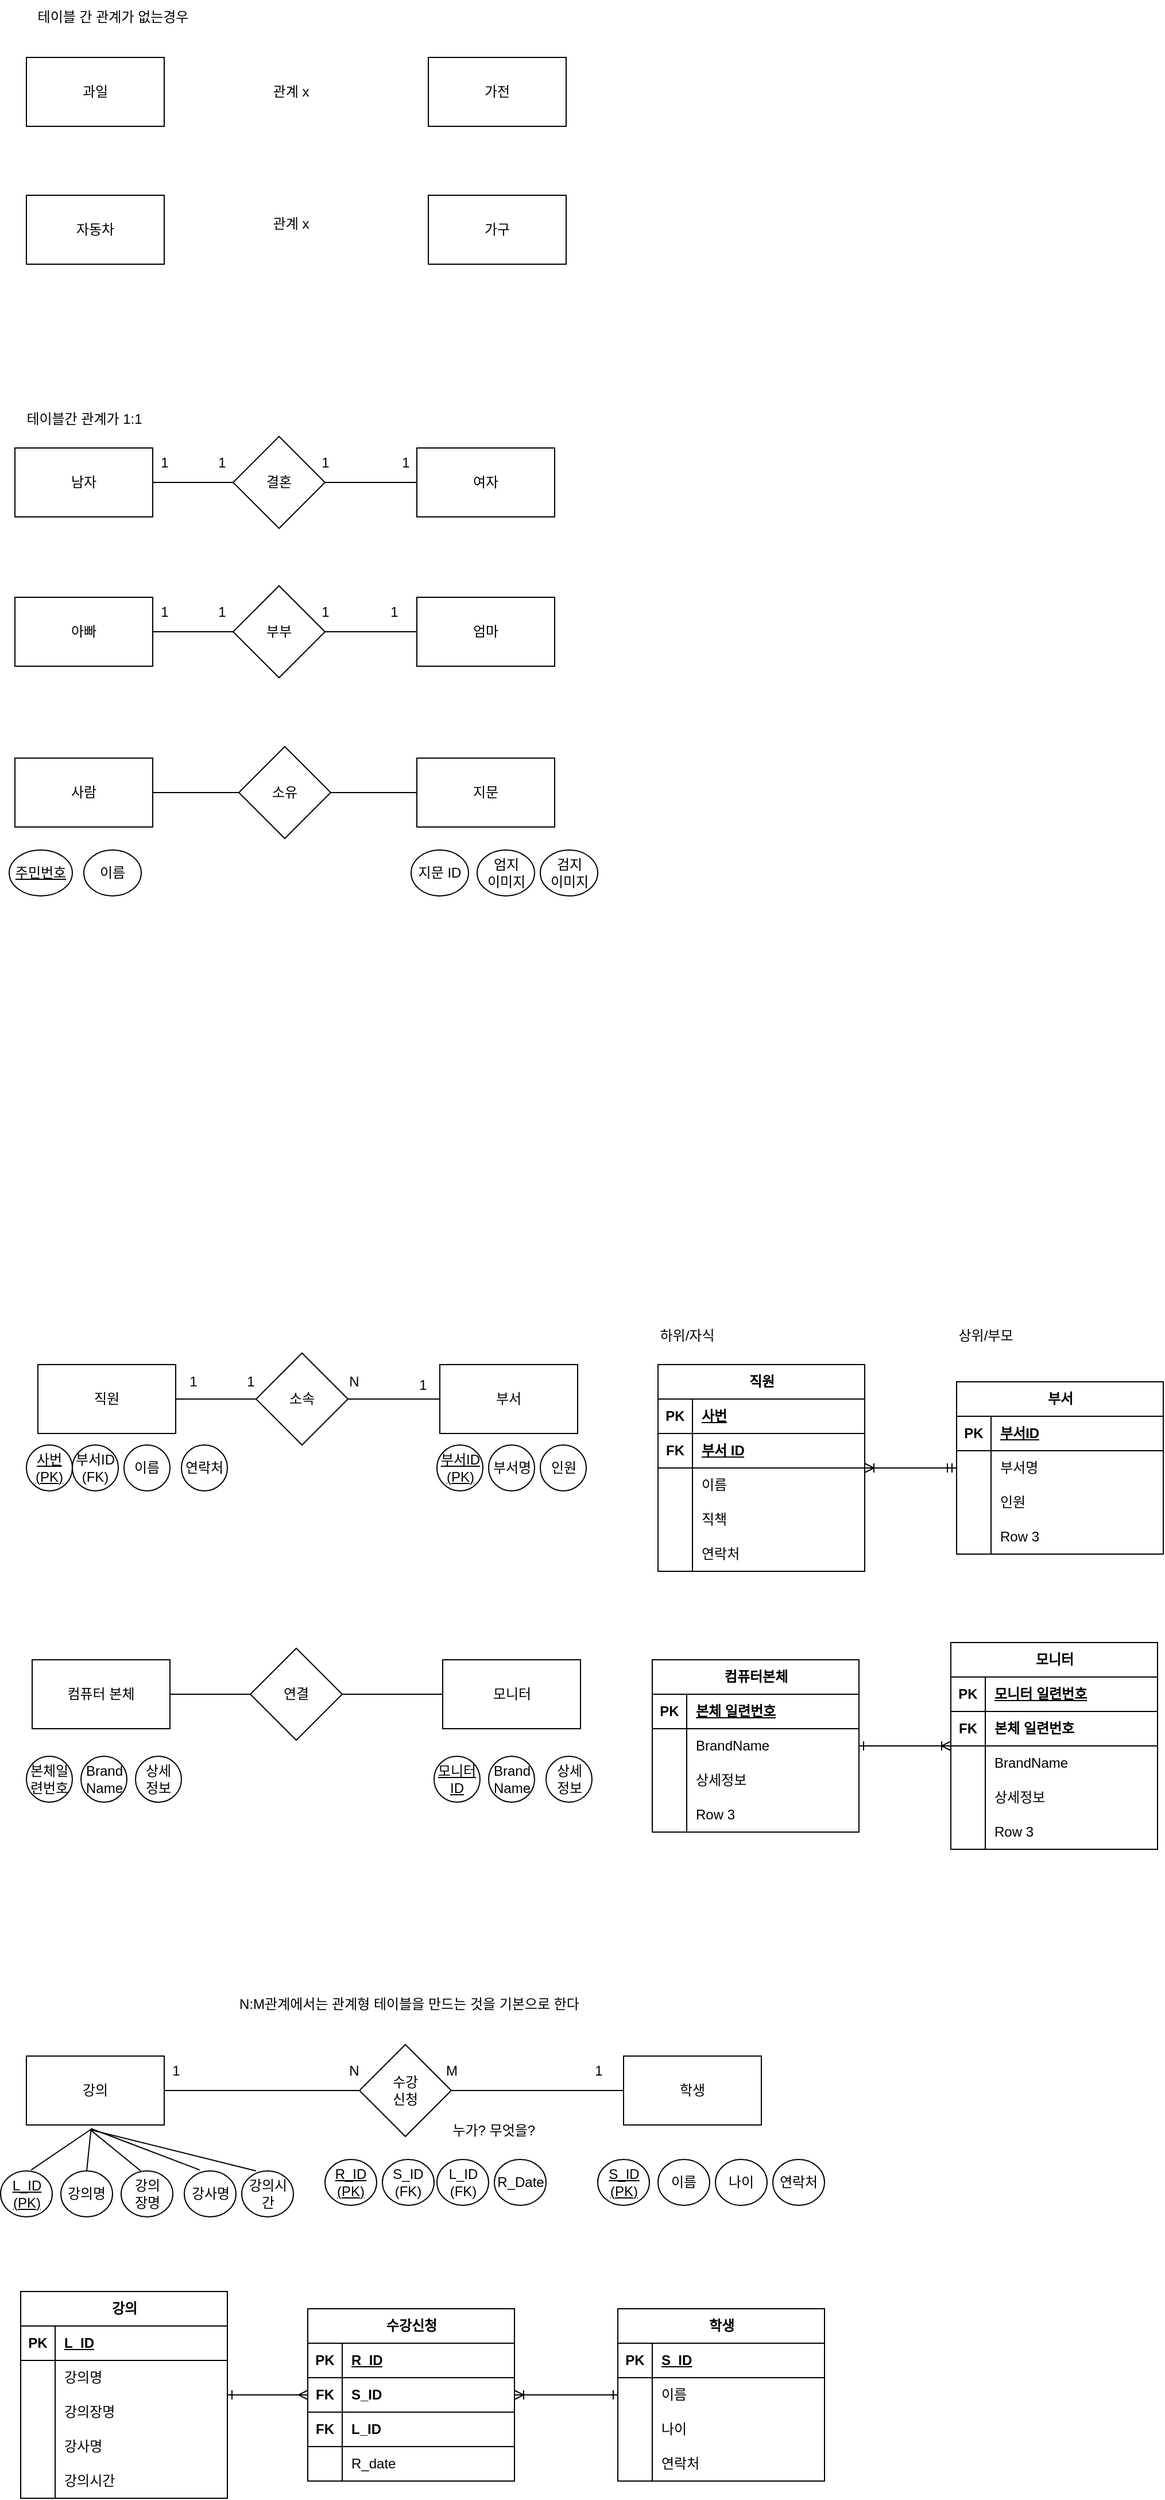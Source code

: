<mxfile version="28.0.6" pages="2">
  <diagram name="페이지-1" id="BMjAuZtKjtpiU96oHI7h">
    <mxGraphModel dx="819" dy="426" grid="1" gridSize="10" guides="1" tooltips="1" connect="1" arrows="1" fold="1" page="1" pageScale="1" pageWidth="827" pageHeight="1169" math="0" shadow="0">
      <root>
        <mxCell id="0" />
        <mxCell id="1" parent="0" />
        <mxCell id="ZmpdYYW-7Tk491ilo6hp-1" value="과일" style="rounded=0;whiteSpace=wrap;html=1;" vertex="1" parent="1">
          <mxGeometry x="30" y="160" width="120" height="60" as="geometry" />
        </mxCell>
        <mxCell id="ZmpdYYW-7Tk491ilo6hp-2" value="가전" style="rounded=0;whiteSpace=wrap;html=1;" vertex="1" parent="1">
          <mxGeometry x="380" y="160" width="120" height="60" as="geometry" />
        </mxCell>
        <mxCell id="ZmpdYYW-7Tk491ilo6hp-3" value="자동차" style="rounded=0;whiteSpace=wrap;html=1;" vertex="1" parent="1">
          <mxGeometry x="30" y="280" width="120" height="60" as="geometry" />
        </mxCell>
        <mxCell id="ZmpdYYW-7Tk491ilo6hp-4" value="가구" style="rounded=0;whiteSpace=wrap;html=1;" vertex="1" parent="1">
          <mxGeometry x="380" y="280" width="120" height="60" as="geometry" />
        </mxCell>
        <mxCell id="ZmpdYYW-7Tk491ilo6hp-5" value="관계 x" style="text;html=1;align=center;verticalAlign=middle;resizable=0;points=[];autosize=1;strokeColor=none;fillColor=none;" vertex="1" parent="1">
          <mxGeometry x="230" y="175" width="60" height="30" as="geometry" />
        </mxCell>
        <mxCell id="ZmpdYYW-7Tk491ilo6hp-6" value="관계 x" style="text;html=1;align=center;verticalAlign=middle;resizable=0;points=[];autosize=1;strokeColor=none;fillColor=none;" vertex="1" parent="1">
          <mxGeometry x="230" y="290" width="60" height="30" as="geometry" />
        </mxCell>
        <mxCell id="ZmpdYYW-7Tk491ilo6hp-7" value="테이블 간 관계가 없는경우" style="text;html=1;align=center;verticalAlign=middle;resizable=0;points=[];autosize=1;strokeColor=none;fillColor=none;" vertex="1" parent="1">
          <mxGeometry x="20" y="110" width="170" height="30" as="geometry" />
        </mxCell>
        <mxCell id="ZmpdYYW-7Tk491ilo6hp-20" value="" style="edgeStyle=orthogonalEdgeStyle;rounded=0;orthogonalLoop=1;jettySize=auto;html=1;endArrow=none;endFill=0;" edge="1" parent="1" source="ZmpdYYW-7Tk491ilo6hp-11" target="ZmpdYYW-7Tk491ilo6hp-16">
          <mxGeometry relative="1" as="geometry" />
        </mxCell>
        <mxCell id="ZmpdYYW-7Tk491ilo6hp-11" value="직원" style="rounded=0;whiteSpace=wrap;html=1;" vertex="1" parent="1">
          <mxGeometry x="40" y="1298" width="120" height="60" as="geometry" />
        </mxCell>
        <mxCell id="ZmpdYYW-7Tk491ilo6hp-12" value="부서" style="rounded=0;whiteSpace=wrap;html=1;" vertex="1" parent="1">
          <mxGeometry x="390" y="1298" width="120" height="60" as="geometry" />
        </mxCell>
        <mxCell id="ZmpdYYW-7Tk491ilo6hp-21" value="" style="edgeStyle=orthogonalEdgeStyle;rounded=0;orthogonalLoop=1;jettySize=auto;html=1;endArrow=none;endFill=0;" edge="1" parent="1" source="ZmpdYYW-7Tk491ilo6hp-16" target="ZmpdYYW-7Tk491ilo6hp-12">
          <mxGeometry relative="1" as="geometry" />
        </mxCell>
        <mxCell id="ZmpdYYW-7Tk491ilo6hp-16" value="소속" style="rhombus;whiteSpace=wrap;html=1;" vertex="1" parent="1">
          <mxGeometry x="230" y="1288" width="80" height="80" as="geometry" />
        </mxCell>
        <mxCell id="ZmpdYYW-7Tk491ilo6hp-28" value="1" style="text;html=1;align=center;verticalAlign=middle;resizable=0;points=[];autosize=1;strokeColor=none;fillColor=none;" vertex="1" parent="1">
          <mxGeometry x="160" y="1298" width="30" height="30" as="geometry" />
        </mxCell>
        <mxCell id="ZmpdYYW-7Tk491ilo6hp-29" value="1" style="text;html=1;align=center;verticalAlign=middle;resizable=0;points=[];autosize=1;strokeColor=none;fillColor=none;" vertex="1" parent="1">
          <mxGeometry x="210" y="1298" width="30" height="30" as="geometry" />
        </mxCell>
        <mxCell id="ZmpdYYW-7Tk491ilo6hp-30" value="1" style="text;html=1;align=center;verticalAlign=middle;resizable=0;points=[];autosize=1;strokeColor=none;fillColor=none;" vertex="1" parent="1">
          <mxGeometry x="360" y="1301" width="30" height="30" as="geometry" />
        </mxCell>
        <mxCell id="ZmpdYYW-7Tk491ilo6hp-31" value="N" style="text;html=1;align=center;verticalAlign=middle;resizable=0;points=[];autosize=1;strokeColor=none;fillColor=none;" vertex="1" parent="1">
          <mxGeometry x="300" y="1298" width="30" height="30" as="geometry" />
        </mxCell>
        <mxCell id="ZmpdYYW-7Tk491ilo6hp-144" value="" style="edgeStyle=orthogonalEdgeStyle;rounded=0;orthogonalLoop=1;jettySize=auto;html=1;endArrow=none;endFill=0;" edge="1" parent="1" source="ZmpdYYW-7Tk491ilo6hp-36" target="ZmpdYYW-7Tk491ilo6hp-38">
          <mxGeometry relative="1" as="geometry" />
        </mxCell>
        <mxCell id="ZmpdYYW-7Tk491ilo6hp-36" value="남자" style="rounded=0;whiteSpace=wrap;html=1;" vertex="1" parent="1">
          <mxGeometry x="20" y="500" width="120" height="60" as="geometry" />
        </mxCell>
        <mxCell id="ZmpdYYW-7Tk491ilo6hp-37" value="여자" style="rounded=0;whiteSpace=wrap;html=1;" vertex="1" parent="1">
          <mxGeometry x="370" y="500" width="120" height="60" as="geometry" />
        </mxCell>
        <mxCell id="ZmpdYYW-7Tk491ilo6hp-145" value="" style="edgeStyle=orthogonalEdgeStyle;rounded=0;orthogonalLoop=1;jettySize=auto;html=1;endArrow=none;endFill=0;" edge="1" parent="1" source="ZmpdYYW-7Tk491ilo6hp-38" target="ZmpdYYW-7Tk491ilo6hp-37">
          <mxGeometry relative="1" as="geometry" />
        </mxCell>
        <mxCell id="ZmpdYYW-7Tk491ilo6hp-38" value="결혼" style="rhombus;whiteSpace=wrap;html=1;" vertex="1" parent="1">
          <mxGeometry x="210" y="490" width="80" height="80" as="geometry" />
        </mxCell>
        <mxCell id="ZmpdYYW-7Tk491ilo6hp-101" value="테이블간 관계가 1:1" style="text;html=1;align=center;verticalAlign=middle;resizable=0;points=[];autosize=1;strokeColor=none;fillColor=none;" vertex="1" parent="1">
          <mxGeometry x="15" y="460" width="130" height="30" as="geometry" />
        </mxCell>
        <mxCell id="ZmpdYYW-7Tk491ilo6hp-147" value="1" style="text;html=1;align=center;verticalAlign=middle;resizable=0;points=[];autosize=1;strokeColor=none;fillColor=none;" vertex="1" parent="1">
          <mxGeometry x="135" y="498" width="30" height="30" as="geometry" />
        </mxCell>
        <mxCell id="ZmpdYYW-7Tk491ilo6hp-148" value="1" style="text;html=1;align=center;verticalAlign=middle;resizable=0;points=[];autosize=1;strokeColor=none;fillColor=none;" vertex="1" parent="1">
          <mxGeometry x="185" y="498" width="30" height="30" as="geometry" />
        </mxCell>
        <mxCell id="ZmpdYYW-7Tk491ilo6hp-149" value="1" style="text;html=1;align=center;verticalAlign=middle;resizable=0;points=[];autosize=1;strokeColor=none;fillColor=none;" vertex="1" parent="1">
          <mxGeometry x="345" y="498" width="30" height="30" as="geometry" />
        </mxCell>
        <mxCell id="ZmpdYYW-7Tk491ilo6hp-150" value="1" style="text;html=1;align=center;verticalAlign=middle;resizable=0;points=[];autosize=1;strokeColor=none;fillColor=none;" vertex="1" parent="1">
          <mxGeometry x="275" y="498" width="30" height="30" as="geometry" />
        </mxCell>
        <mxCell id="ZmpdYYW-7Tk491ilo6hp-154" value="" style="edgeStyle=orthogonalEdgeStyle;rounded=0;orthogonalLoop=1;jettySize=auto;html=1;endArrow=none;endFill=0;" edge="1" parent="1" source="ZmpdYYW-7Tk491ilo6hp-151" target="ZmpdYYW-7Tk491ilo6hp-153">
          <mxGeometry relative="1" as="geometry" />
        </mxCell>
        <mxCell id="ZmpdYYW-7Tk491ilo6hp-151" value="아빠" style="rounded=0;whiteSpace=wrap;html=1;" vertex="1" parent="1">
          <mxGeometry x="20" y="630" width="120" height="60" as="geometry" />
        </mxCell>
        <mxCell id="ZmpdYYW-7Tk491ilo6hp-152" value="엄마" style="rounded=0;whiteSpace=wrap;html=1;" vertex="1" parent="1">
          <mxGeometry x="370" y="630" width="120" height="60" as="geometry" />
        </mxCell>
        <mxCell id="ZmpdYYW-7Tk491ilo6hp-155" value="" style="edgeStyle=orthogonalEdgeStyle;rounded=0;orthogonalLoop=1;jettySize=auto;html=1;endArrow=none;endFill=0;" edge="1" parent="1" source="ZmpdYYW-7Tk491ilo6hp-153" target="ZmpdYYW-7Tk491ilo6hp-152">
          <mxGeometry relative="1" as="geometry" />
        </mxCell>
        <mxCell id="ZmpdYYW-7Tk491ilo6hp-153" value="부부" style="rhombus;whiteSpace=wrap;html=1;" vertex="1" parent="1">
          <mxGeometry x="210" y="620" width="80" height="80" as="geometry" />
        </mxCell>
        <mxCell id="ZmpdYYW-7Tk491ilo6hp-156" value="1" style="text;html=1;align=center;verticalAlign=middle;resizable=0;points=[];autosize=1;strokeColor=none;fillColor=none;" vertex="1" parent="1">
          <mxGeometry x="135" y="628" width="30" height="30" as="geometry" />
        </mxCell>
        <mxCell id="ZmpdYYW-7Tk491ilo6hp-157" value="1" style="text;html=1;align=center;verticalAlign=middle;resizable=0;points=[];autosize=1;strokeColor=none;fillColor=none;" vertex="1" parent="1">
          <mxGeometry x="185" y="628" width="30" height="30" as="geometry" />
        </mxCell>
        <mxCell id="ZmpdYYW-7Tk491ilo6hp-158" value="1" style="text;html=1;align=center;verticalAlign=middle;resizable=0;points=[];autosize=1;strokeColor=none;fillColor=none;" vertex="1" parent="1">
          <mxGeometry x="335" y="628" width="30" height="30" as="geometry" />
        </mxCell>
        <mxCell id="ZmpdYYW-7Tk491ilo6hp-159" value="1" style="text;html=1;align=center;verticalAlign=middle;resizable=0;points=[];autosize=1;strokeColor=none;fillColor=none;" vertex="1" parent="1">
          <mxGeometry x="275" y="628" width="30" height="30" as="geometry" />
        </mxCell>
        <mxCell id="ZmpdYYW-7Tk491ilo6hp-163" value="" style="edgeStyle=orthogonalEdgeStyle;rounded=0;orthogonalLoop=1;jettySize=auto;html=1;endArrow=none;endFill=0;" edge="1" parent="1" source="ZmpdYYW-7Tk491ilo6hp-160" target="ZmpdYYW-7Tk491ilo6hp-162">
          <mxGeometry relative="1" as="geometry" />
        </mxCell>
        <mxCell id="ZmpdYYW-7Tk491ilo6hp-160" value="사람" style="rounded=0;whiteSpace=wrap;html=1;" vertex="1" parent="1">
          <mxGeometry x="20" y="770" width="120" height="60" as="geometry" />
        </mxCell>
        <mxCell id="ZmpdYYW-7Tk491ilo6hp-161" value="지문" style="rounded=0;whiteSpace=wrap;html=1;" vertex="1" parent="1">
          <mxGeometry x="370" y="770" width="120" height="60" as="geometry" />
        </mxCell>
        <mxCell id="ZmpdYYW-7Tk491ilo6hp-164" value="" style="edgeStyle=orthogonalEdgeStyle;rounded=0;orthogonalLoop=1;jettySize=auto;html=1;endArrow=none;endFill=0;" edge="1" parent="1" source="ZmpdYYW-7Tk491ilo6hp-162" target="ZmpdYYW-7Tk491ilo6hp-161">
          <mxGeometry relative="1" as="geometry" />
        </mxCell>
        <mxCell id="ZmpdYYW-7Tk491ilo6hp-162" value="소유" style="rhombus;whiteSpace=wrap;html=1;" vertex="1" parent="1">
          <mxGeometry x="215" y="760" width="80" height="80" as="geometry" />
        </mxCell>
        <mxCell id="ZmpdYYW-7Tk491ilo6hp-165" value="주민번호" style="ellipse;whiteSpace=wrap;html=1;align=center;fontStyle=4;" vertex="1" parent="1">
          <mxGeometry x="15" y="850" width="55" height="40" as="geometry" />
        </mxCell>
        <mxCell id="ZmpdYYW-7Tk491ilo6hp-167" value="이름" style="ellipse;whiteSpace=wrap;html=1;align=center;" vertex="1" parent="1">
          <mxGeometry x="80" y="850" width="50" height="40" as="geometry" />
        </mxCell>
        <mxCell id="ZmpdYYW-7Tk491ilo6hp-168" value="지문 ID" style="ellipse;whiteSpace=wrap;html=1;align=center;" vertex="1" parent="1">
          <mxGeometry x="365" y="850" width="50" height="40" as="geometry" />
        </mxCell>
        <mxCell id="ZmpdYYW-7Tk491ilo6hp-169" value="엄지 &lt;br&gt;이미지" style="ellipse;whiteSpace=wrap;html=1;align=center;" vertex="1" parent="1">
          <mxGeometry x="422.5" y="850" width="50" height="40" as="geometry" />
        </mxCell>
        <mxCell id="ZmpdYYW-7Tk491ilo6hp-170" value="검지 &lt;br&gt;이미지" style="ellipse;whiteSpace=wrap;html=1;align=center;" vertex="1" parent="1">
          <mxGeometry x="477.5" y="850" width="50" height="40" as="geometry" />
        </mxCell>
        <mxCell id="ZmpdYYW-7Tk491ilo6hp-171" value="사번&lt;br&gt;(PK)" style="ellipse;whiteSpace=wrap;html=1;align=center;fontStyle=4" vertex="1" parent="1">
          <mxGeometry x="30" y="1368" width="40" height="40" as="geometry" />
        </mxCell>
        <mxCell id="ZmpdYYW-7Tk491ilo6hp-172" value="이름" style="ellipse;whiteSpace=wrap;html=1;align=center;fontStyle=0" vertex="1" parent="1">
          <mxGeometry x="115" y="1368" width="40" height="40" as="geometry" />
        </mxCell>
        <mxCell id="ZmpdYYW-7Tk491ilo6hp-173" value="연락처" style="ellipse;whiteSpace=wrap;html=1;align=center;fontStyle=0" vertex="1" parent="1">
          <mxGeometry x="165" y="1368" width="40" height="40" as="geometry" />
        </mxCell>
        <mxCell id="ZmpdYYW-7Tk491ilo6hp-174" value="부서명" style="ellipse;whiteSpace=wrap;html=1;align=center;fontStyle=0" vertex="1" parent="1">
          <mxGeometry x="432.5" y="1368" width="40" height="40" as="geometry" />
        </mxCell>
        <mxCell id="ZmpdYYW-7Tk491ilo6hp-175" value="인원" style="ellipse;whiteSpace=wrap;html=1;align=center;fontStyle=0" vertex="1" parent="1">
          <mxGeometry x="477.5" y="1368" width="40" height="40" as="geometry" />
        </mxCell>
        <mxCell id="ZmpdYYW-7Tk491ilo6hp-177" value="&lt;u&gt;부서ID&lt;br&gt;(PK)&lt;br&gt;&lt;/u&gt;" style="ellipse;whiteSpace=wrap;html=1;align=center;fontStyle=0" vertex="1" parent="1">
          <mxGeometry x="387.5" y="1368" width="40" height="40" as="geometry" />
        </mxCell>
        <mxCell id="ZmpdYYW-7Tk491ilo6hp-178" value="부서ID&lt;br&gt;(FK)" style="ellipse;whiteSpace=wrap;html=1;align=center;fontStyle=0" vertex="1" parent="1">
          <mxGeometry x="70" y="1368" width="40" height="40" as="geometry" />
        </mxCell>
        <mxCell id="ZmpdYYW-7Tk491ilo6hp-205" value="" style="edgeStyle=orthogonalEdgeStyle;rounded=0;orthogonalLoop=1;jettySize=auto;html=1;endArrow=ERmandOne;endFill=0;startArrow=ERoneToMany;startFill=0;" edge="1" parent="1" source="ZmpdYYW-7Tk491ilo6hp-179" target="ZmpdYYW-7Tk491ilo6hp-192">
          <mxGeometry relative="1" as="geometry" />
        </mxCell>
        <mxCell id="ZmpdYYW-7Tk491ilo6hp-179" value="직원" style="shape=table;startSize=30;container=1;collapsible=1;childLayout=tableLayout;fixedRows=1;rowLines=0;fontStyle=1;align=center;resizeLast=1;html=1;" vertex="1" parent="1">
          <mxGeometry x="580" y="1298" width="180" height="180" as="geometry" />
        </mxCell>
        <mxCell id="ZmpdYYW-7Tk491ilo6hp-180" value="" style="shape=tableRow;horizontal=0;startSize=0;swimlaneHead=0;swimlaneBody=0;fillColor=none;collapsible=0;dropTarget=0;points=[[0,0.5],[1,0.5]];portConstraint=eastwest;top=0;left=0;right=0;bottom=1;" vertex="1" parent="ZmpdYYW-7Tk491ilo6hp-179">
          <mxGeometry y="30" width="180" height="30" as="geometry" />
        </mxCell>
        <mxCell id="ZmpdYYW-7Tk491ilo6hp-181" value="PK" style="shape=partialRectangle;connectable=0;fillColor=none;top=0;left=0;bottom=0;right=0;fontStyle=1;overflow=hidden;whiteSpace=wrap;html=1;" vertex="1" parent="ZmpdYYW-7Tk491ilo6hp-180">
          <mxGeometry width="30" height="30" as="geometry">
            <mxRectangle width="30" height="30" as="alternateBounds" />
          </mxGeometry>
        </mxCell>
        <mxCell id="ZmpdYYW-7Tk491ilo6hp-182" value="사번" style="shape=partialRectangle;connectable=0;fillColor=none;top=0;left=0;bottom=0;right=0;align=left;spacingLeft=6;fontStyle=5;overflow=hidden;whiteSpace=wrap;html=1;" vertex="1" parent="ZmpdYYW-7Tk491ilo6hp-180">
          <mxGeometry x="30" width="150" height="30" as="geometry">
            <mxRectangle width="150" height="30" as="alternateBounds" />
          </mxGeometry>
        </mxCell>
        <mxCell id="ZmpdYYW-7Tk491ilo6hp-208" value="" style="shape=tableRow;horizontal=0;startSize=0;swimlaneHead=0;swimlaneBody=0;fillColor=none;collapsible=0;dropTarget=0;points=[[0,0.5],[1,0.5]];portConstraint=eastwest;top=0;left=0;right=0;bottom=1;" vertex="1" parent="ZmpdYYW-7Tk491ilo6hp-179">
          <mxGeometry y="60" width="180" height="30" as="geometry" />
        </mxCell>
        <mxCell id="ZmpdYYW-7Tk491ilo6hp-209" value="FK" style="shape=partialRectangle;connectable=0;fillColor=none;top=0;left=0;bottom=0;right=0;fontStyle=1;overflow=hidden;whiteSpace=wrap;html=1;" vertex="1" parent="ZmpdYYW-7Tk491ilo6hp-208">
          <mxGeometry width="30" height="30" as="geometry">
            <mxRectangle width="30" height="30" as="alternateBounds" />
          </mxGeometry>
        </mxCell>
        <mxCell id="ZmpdYYW-7Tk491ilo6hp-210" value="부서 ID" style="shape=partialRectangle;connectable=0;fillColor=none;top=0;left=0;bottom=0;right=0;align=left;spacingLeft=6;fontStyle=5;overflow=hidden;whiteSpace=wrap;html=1;" vertex="1" parent="ZmpdYYW-7Tk491ilo6hp-208">
          <mxGeometry x="30" width="150" height="30" as="geometry">
            <mxRectangle width="150" height="30" as="alternateBounds" />
          </mxGeometry>
        </mxCell>
        <mxCell id="ZmpdYYW-7Tk491ilo6hp-183" value="" style="shape=tableRow;horizontal=0;startSize=0;swimlaneHead=0;swimlaneBody=0;fillColor=none;collapsible=0;dropTarget=0;points=[[0,0.5],[1,0.5]];portConstraint=eastwest;top=0;left=0;right=0;bottom=0;" vertex="1" parent="ZmpdYYW-7Tk491ilo6hp-179">
          <mxGeometry y="90" width="180" height="30" as="geometry" />
        </mxCell>
        <mxCell id="ZmpdYYW-7Tk491ilo6hp-184" value="" style="shape=partialRectangle;connectable=0;fillColor=none;top=0;left=0;bottom=0;right=0;editable=1;overflow=hidden;whiteSpace=wrap;html=1;" vertex="1" parent="ZmpdYYW-7Tk491ilo6hp-183">
          <mxGeometry width="30" height="30" as="geometry">
            <mxRectangle width="30" height="30" as="alternateBounds" />
          </mxGeometry>
        </mxCell>
        <mxCell id="ZmpdYYW-7Tk491ilo6hp-185" value="이름" style="shape=partialRectangle;connectable=0;fillColor=none;top=0;left=0;bottom=0;right=0;align=left;spacingLeft=6;overflow=hidden;whiteSpace=wrap;html=1;" vertex="1" parent="ZmpdYYW-7Tk491ilo6hp-183">
          <mxGeometry x="30" width="150" height="30" as="geometry">
            <mxRectangle width="150" height="30" as="alternateBounds" />
          </mxGeometry>
        </mxCell>
        <mxCell id="ZmpdYYW-7Tk491ilo6hp-186" value="" style="shape=tableRow;horizontal=0;startSize=0;swimlaneHead=0;swimlaneBody=0;fillColor=none;collapsible=0;dropTarget=0;points=[[0,0.5],[1,0.5]];portConstraint=eastwest;top=0;left=0;right=0;bottom=0;" vertex="1" parent="ZmpdYYW-7Tk491ilo6hp-179">
          <mxGeometry y="120" width="180" height="30" as="geometry" />
        </mxCell>
        <mxCell id="ZmpdYYW-7Tk491ilo6hp-187" value="" style="shape=partialRectangle;connectable=0;fillColor=none;top=0;left=0;bottom=0;right=0;editable=1;overflow=hidden;whiteSpace=wrap;html=1;" vertex="1" parent="ZmpdYYW-7Tk491ilo6hp-186">
          <mxGeometry width="30" height="30" as="geometry">
            <mxRectangle width="30" height="30" as="alternateBounds" />
          </mxGeometry>
        </mxCell>
        <mxCell id="ZmpdYYW-7Tk491ilo6hp-188" value="직책" style="shape=partialRectangle;connectable=0;fillColor=none;top=0;left=0;bottom=0;right=0;align=left;spacingLeft=6;overflow=hidden;whiteSpace=wrap;html=1;" vertex="1" parent="ZmpdYYW-7Tk491ilo6hp-186">
          <mxGeometry x="30" width="150" height="30" as="geometry">
            <mxRectangle width="150" height="30" as="alternateBounds" />
          </mxGeometry>
        </mxCell>
        <mxCell id="ZmpdYYW-7Tk491ilo6hp-189" value="" style="shape=tableRow;horizontal=0;startSize=0;swimlaneHead=0;swimlaneBody=0;fillColor=none;collapsible=0;dropTarget=0;points=[[0,0.5],[1,0.5]];portConstraint=eastwest;top=0;left=0;right=0;bottom=0;" vertex="1" parent="ZmpdYYW-7Tk491ilo6hp-179">
          <mxGeometry y="150" width="180" height="30" as="geometry" />
        </mxCell>
        <mxCell id="ZmpdYYW-7Tk491ilo6hp-190" value="" style="shape=partialRectangle;connectable=0;fillColor=none;top=0;left=0;bottom=0;right=0;editable=1;overflow=hidden;whiteSpace=wrap;html=1;" vertex="1" parent="ZmpdYYW-7Tk491ilo6hp-189">
          <mxGeometry width="30" height="30" as="geometry">
            <mxRectangle width="30" height="30" as="alternateBounds" />
          </mxGeometry>
        </mxCell>
        <mxCell id="ZmpdYYW-7Tk491ilo6hp-191" value="연락처" style="shape=partialRectangle;connectable=0;fillColor=none;top=0;left=0;bottom=0;right=0;align=left;spacingLeft=6;overflow=hidden;whiteSpace=wrap;html=1;" vertex="1" parent="ZmpdYYW-7Tk491ilo6hp-189">
          <mxGeometry x="30" width="150" height="30" as="geometry">
            <mxRectangle width="150" height="30" as="alternateBounds" />
          </mxGeometry>
        </mxCell>
        <mxCell id="ZmpdYYW-7Tk491ilo6hp-192" value="부서" style="shape=table;startSize=30;container=1;collapsible=1;childLayout=tableLayout;fixedRows=1;rowLines=0;fontStyle=1;align=center;resizeLast=1;html=1;" vertex="1" parent="1">
          <mxGeometry x="840" y="1313" width="180" height="150" as="geometry" />
        </mxCell>
        <mxCell id="ZmpdYYW-7Tk491ilo6hp-193" value="" style="shape=tableRow;horizontal=0;startSize=0;swimlaneHead=0;swimlaneBody=0;fillColor=none;collapsible=0;dropTarget=0;points=[[0,0.5],[1,0.5]];portConstraint=eastwest;top=0;left=0;right=0;bottom=1;" vertex="1" parent="ZmpdYYW-7Tk491ilo6hp-192">
          <mxGeometry y="30" width="180" height="30" as="geometry" />
        </mxCell>
        <mxCell id="ZmpdYYW-7Tk491ilo6hp-194" value="PK" style="shape=partialRectangle;connectable=0;fillColor=none;top=0;left=0;bottom=0;right=0;fontStyle=1;overflow=hidden;whiteSpace=wrap;html=1;" vertex="1" parent="ZmpdYYW-7Tk491ilo6hp-193">
          <mxGeometry width="30" height="30" as="geometry">
            <mxRectangle width="30" height="30" as="alternateBounds" />
          </mxGeometry>
        </mxCell>
        <mxCell id="ZmpdYYW-7Tk491ilo6hp-195" value="부서ID" style="shape=partialRectangle;connectable=0;fillColor=none;top=0;left=0;bottom=0;right=0;align=left;spacingLeft=6;fontStyle=5;overflow=hidden;whiteSpace=wrap;html=1;" vertex="1" parent="ZmpdYYW-7Tk491ilo6hp-193">
          <mxGeometry x="30" width="150" height="30" as="geometry">
            <mxRectangle width="150" height="30" as="alternateBounds" />
          </mxGeometry>
        </mxCell>
        <mxCell id="ZmpdYYW-7Tk491ilo6hp-196" value="" style="shape=tableRow;horizontal=0;startSize=0;swimlaneHead=0;swimlaneBody=0;fillColor=none;collapsible=0;dropTarget=0;points=[[0,0.5],[1,0.5]];portConstraint=eastwest;top=0;left=0;right=0;bottom=0;" vertex="1" parent="ZmpdYYW-7Tk491ilo6hp-192">
          <mxGeometry y="60" width="180" height="30" as="geometry" />
        </mxCell>
        <mxCell id="ZmpdYYW-7Tk491ilo6hp-197" value="" style="shape=partialRectangle;connectable=0;fillColor=none;top=0;left=0;bottom=0;right=0;editable=1;overflow=hidden;whiteSpace=wrap;html=1;" vertex="1" parent="ZmpdYYW-7Tk491ilo6hp-196">
          <mxGeometry width="30" height="30" as="geometry">
            <mxRectangle width="30" height="30" as="alternateBounds" />
          </mxGeometry>
        </mxCell>
        <mxCell id="ZmpdYYW-7Tk491ilo6hp-198" value="부서명" style="shape=partialRectangle;connectable=0;fillColor=none;top=0;left=0;bottom=0;right=0;align=left;spacingLeft=6;overflow=hidden;whiteSpace=wrap;html=1;" vertex="1" parent="ZmpdYYW-7Tk491ilo6hp-196">
          <mxGeometry x="30" width="150" height="30" as="geometry">
            <mxRectangle width="150" height="30" as="alternateBounds" />
          </mxGeometry>
        </mxCell>
        <mxCell id="ZmpdYYW-7Tk491ilo6hp-199" value="" style="shape=tableRow;horizontal=0;startSize=0;swimlaneHead=0;swimlaneBody=0;fillColor=none;collapsible=0;dropTarget=0;points=[[0,0.5],[1,0.5]];portConstraint=eastwest;top=0;left=0;right=0;bottom=0;" vertex="1" parent="ZmpdYYW-7Tk491ilo6hp-192">
          <mxGeometry y="90" width="180" height="30" as="geometry" />
        </mxCell>
        <mxCell id="ZmpdYYW-7Tk491ilo6hp-200" value="" style="shape=partialRectangle;connectable=0;fillColor=none;top=0;left=0;bottom=0;right=0;editable=1;overflow=hidden;whiteSpace=wrap;html=1;" vertex="1" parent="ZmpdYYW-7Tk491ilo6hp-199">
          <mxGeometry width="30" height="30" as="geometry">
            <mxRectangle width="30" height="30" as="alternateBounds" />
          </mxGeometry>
        </mxCell>
        <mxCell id="ZmpdYYW-7Tk491ilo6hp-201" value="인원" style="shape=partialRectangle;connectable=0;fillColor=none;top=0;left=0;bottom=0;right=0;align=left;spacingLeft=6;overflow=hidden;whiteSpace=wrap;html=1;" vertex="1" parent="ZmpdYYW-7Tk491ilo6hp-199">
          <mxGeometry x="30" width="150" height="30" as="geometry">
            <mxRectangle width="150" height="30" as="alternateBounds" />
          </mxGeometry>
        </mxCell>
        <mxCell id="ZmpdYYW-7Tk491ilo6hp-202" value="" style="shape=tableRow;horizontal=0;startSize=0;swimlaneHead=0;swimlaneBody=0;fillColor=none;collapsible=0;dropTarget=0;points=[[0,0.5],[1,0.5]];portConstraint=eastwest;top=0;left=0;right=0;bottom=0;" vertex="1" parent="ZmpdYYW-7Tk491ilo6hp-192">
          <mxGeometry y="120" width="180" height="30" as="geometry" />
        </mxCell>
        <mxCell id="ZmpdYYW-7Tk491ilo6hp-203" value="" style="shape=partialRectangle;connectable=0;fillColor=none;top=0;left=0;bottom=0;right=0;editable=1;overflow=hidden;whiteSpace=wrap;html=1;" vertex="1" parent="ZmpdYYW-7Tk491ilo6hp-202">
          <mxGeometry width="30" height="30" as="geometry">
            <mxRectangle width="30" height="30" as="alternateBounds" />
          </mxGeometry>
        </mxCell>
        <mxCell id="ZmpdYYW-7Tk491ilo6hp-204" value="Row 3" style="shape=partialRectangle;connectable=0;fillColor=none;top=0;left=0;bottom=0;right=0;align=left;spacingLeft=6;overflow=hidden;whiteSpace=wrap;html=1;" vertex="1" parent="ZmpdYYW-7Tk491ilo6hp-202">
          <mxGeometry x="30" width="150" height="30" as="geometry">
            <mxRectangle width="150" height="30" as="alternateBounds" />
          </mxGeometry>
        </mxCell>
        <mxCell id="ZmpdYYW-7Tk491ilo6hp-206" value="상위/부모" style="text;html=1;align=center;verticalAlign=middle;resizable=0;points=[];autosize=1;strokeColor=none;fillColor=none;" vertex="1" parent="1">
          <mxGeometry x="830" y="1258" width="70" height="30" as="geometry" />
        </mxCell>
        <mxCell id="ZmpdYYW-7Tk491ilo6hp-207" value="하위/자식" style="text;html=1;align=center;verticalAlign=middle;resizable=0;points=[];autosize=1;strokeColor=none;fillColor=none;" vertex="1" parent="1">
          <mxGeometry x="570" y="1258" width="70" height="30" as="geometry" />
        </mxCell>
        <mxCell id="ZmpdYYW-7Tk491ilo6hp-220" value="" style="edgeStyle=orthogonalEdgeStyle;rounded=0;orthogonalLoop=1;jettySize=auto;html=1;endArrow=none;endFill=0;" edge="1" parent="1" source="ZmpdYYW-7Tk491ilo6hp-211" target="ZmpdYYW-7Tk491ilo6hp-213">
          <mxGeometry relative="1" as="geometry" />
        </mxCell>
        <mxCell id="ZmpdYYW-7Tk491ilo6hp-211" value="컴퓨터 본체" style="rounded=0;whiteSpace=wrap;html=1;" vertex="1" parent="1">
          <mxGeometry x="35" y="1555" width="120" height="60" as="geometry" />
        </mxCell>
        <mxCell id="ZmpdYYW-7Tk491ilo6hp-221" value="" style="edgeStyle=orthogonalEdgeStyle;rounded=0;orthogonalLoop=1;jettySize=auto;html=1;endArrow=none;endFill=0;" edge="1" parent="1" source="ZmpdYYW-7Tk491ilo6hp-212" target="ZmpdYYW-7Tk491ilo6hp-213">
          <mxGeometry relative="1" as="geometry" />
        </mxCell>
        <mxCell id="ZmpdYYW-7Tk491ilo6hp-212" value="모니터" style="rounded=0;whiteSpace=wrap;html=1;" vertex="1" parent="1">
          <mxGeometry x="392.5" y="1555" width="120" height="60" as="geometry" />
        </mxCell>
        <mxCell id="ZmpdYYW-7Tk491ilo6hp-213" value="연결" style="rhombus;whiteSpace=wrap;html=1;" vertex="1" parent="1">
          <mxGeometry x="225" y="1545" width="80" height="80" as="geometry" />
        </mxCell>
        <mxCell id="ZmpdYYW-7Tk491ilo6hp-214" value="Brand&lt;br&gt;Name" style="ellipse;whiteSpace=wrap;html=1;align=center;fontStyle=0" vertex="1" parent="1">
          <mxGeometry x="77.5" y="1639" width="40" height="40" as="geometry" />
        </mxCell>
        <mxCell id="ZmpdYYW-7Tk491ilo6hp-215" value="본체일련번호" style="ellipse;whiteSpace=wrap;html=1;align=center;fontStyle=0" vertex="1" parent="1">
          <mxGeometry x="30" y="1639" width="40" height="40" as="geometry" />
        </mxCell>
        <mxCell id="ZmpdYYW-7Tk491ilo6hp-216" value="상세&lt;br&gt;정보" style="ellipse;whiteSpace=wrap;html=1;align=center;fontStyle=0" vertex="1" parent="1">
          <mxGeometry x="125" y="1639" width="40" height="40" as="geometry" />
        </mxCell>
        <mxCell id="ZmpdYYW-7Tk491ilo6hp-217" value="&lt;u&gt;모니터&lt;br&gt;ID&lt;/u&gt;" style="ellipse;whiteSpace=wrap;html=1;align=center;fontStyle=0" vertex="1" parent="1">
          <mxGeometry x="385" y="1639" width="40" height="40" as="geometry" />
        </mxCell>
        <mxCell id="ZmpdYYW-7Tk491ilo6hp-218" value="Brand&lt;br style=&quot;border-color: var(--border-color);&quot;&gt;Name" style="ellipse;whiteSpace=wrap;html=1;align=center;fontStyle=0" vertex="1" parent="1">
          <mxGeometry x="432.5" y="1639" width="40" height="40" as="geometry" />
        </mxCell>
        <mxCell id="ZmpdYYW-7Tk491ilo6hp-219" value="상세&lt;br&gt;정보" style="ellipse;whiteSpace=wrap;html=1;align=center;fontStyle=0" vertex="1" parent="1">
          <mxGeometry x="482.5" y="1639" width="40" height="40" as="geometry" />
        </mxCell>
        <mxCell id="ZmpdYYW-7Tk491ilo6hp-252" value="" style="edgeStyle=orthogonalEdgeStyle;rounded=0;orthogonalLoop=1;jettySize=auto;html=1;endArrow=ERoneToMany;endFill=0;startArrow=ERone;startFill=0;" edge="1" parent="1" source="ZmpdYYW-7Tk491ilo6hp-223" target="ZmpdYYW-7Tk491ilo6hp-239">
          <mxGeometry relative="1" as="geometry" />
        </mxCell>
        <mxCell id="ZmpdYYW-7Tk491ilo6hp-223" value="컴퓨터본체" style="shape=table;startSize=30;container=1;collapsible=1;childLayout=tableLayout;fixedRows=1;rowLines=0;fontStyle=1;align=center;resizeLast=1;html=1;" vertex="1" parent="1">
          <mxGeometry x="575" y="1555" width="180" height="150" as="geometry" />
        </mxCell>
        <mxCell id="ZmpdYYW-7Tk491ilo6hp-224" value="" style="shape=tableRow;horizontal=0;startSize=0;swimlaneHead=0;swimlaneBody=0;fillColor=none;collapsible=0;dropTarget=0;points=[[0,0.5],[1,0.5]];portConstraint=eastwest;top=0;left=0;right=0;bottom=1;" vertex="1" parent="ZmpdYYW-7Tk491ilo6hp-223">
          <mxGeometry y="30" width="180" height="30" as="geometry" />
        </mxCell>
        <mxCell id="ZmpdYYW-7Tk491ilo6hp-225" value="PK" style="shape=partialRectangle;connectable=0;fillColor=none;top=0;left=0;bottom=0;right=0;fontStyle=1;overflow=hidden;whiteSpace=wrap;html=1;" vertex="1" parent="ZmpdYYW-7Tk491ilo6hp-224">
          <mxGeometry width="30" height="30" as="geometry">
            <mxRectangle width="30" height="30" as="alternateBounds" />
          </mxGeometry>
        </mxCell>
        <mxCell id="ZmpdYYW-7Tk491ilo6hp-226" value="본체 일련번호" style="shape=partialRectangle;connectable=0;fillColor=none;top=0;left=0;bottom=0;right=0;align=left;spacingLeft=6;fontStyle=5;overflow=hidden;whiteSpace=wrap;html=1;" vertex="1" parent="ZmpdYYW-7Tk491ilo6hp-224">
          <mxGeometry x="30" width="150" height="30" as="geometry">
            <mxRectangle width="150" height="30" as="alternateBounds" />
          </mxGeometry>
        </mxCell>
        <mxCell id="ZmpdYYW-7Tk491ilo6hp-227" value="" style="shape=tableRow;horizontal=0;startSize=0;swimlaneHead=0;swimlaneBody=0;fillColor=none;collapsible=0;dropTarget=0;points=[[0,0.5],[1,0.5]];portConstraint=eastwest;top=0;left=0;right=0;bottom=0;" vertex="1" parent="ZmpdYYW-7Tk491ilo6hp-223">
          <mxGeometry y="60" width="180" height="30" as="geometry" />
        </mxCell>
        <mxCell id="ZmpdYYW-7Tk491ilo6hp-228" value="" style="shape=partialRectangle;connectable=0;fillColor=none;top=0;left=0;bottom=0;right=0;editable=1;overflow=hidden;whiteSpace=wrap;html=1;" vertex="1" parent="ZmpdYYW-7Tk491ilo6hp-227">
          <mxGeometry width="30" height="30" as="geometry">
            <mxRectangle width="30" height="30" as="alternateBounds" />
          </mxGeometry>
        </mxCell>
        <mxCell id="ZmpdYYW-7Tk491ilo6hp-229" value="BrandName" style="shape=partialRectangle;connectable=0;fillColor=none;top=0;left=0;bottom=0;right=0;align=left;spacingLeft=6;overflow=hidden;whiteSpace=wrap;html=1;" vertex="1" parent="ZmpdYYW-7Tk491ilo6hp-227">
          <mxGeometry x="30" width="150" height="30" as="geometry">
            <mxRectangle width="150" height="30" as="alternateBounds" />
          </mxGeometry>
        </mxCell>
        <mxCell id="ZmpdYYW-7Tk491ilo6hp-230" value="" style="shape=tableRow;horizontal=0;startSize=0;swimlaneHead=0;swimlaneBody=0;fillColor=none;collapsible=0;dropTarget=0;points=[[0,0.5],[1,0.5]];portConstraint=eastwest;top=0;left=0;right=0;bottom=0;" vertex="1" parent="ZmpdYYW-7Tk491ilo6hp-223">
          <mxGeometry y="90" width="180" height="30" as="geometry" />
        </mxCell>
        <mxCell id="ZmpdYYW-7Tk491ilo6hp-231" value="" style="shape=partialRectangle;connectable=0;fillColor=none;top=0;left=0;bottom=0;right=0;editable=1;overflow=hidden;whiteSpace=wrap;html=1;" vertex="1" parent="ZmpdYYW-7Tk491ilo6hp-230">
          <mxGeometry width="30" height="30" as="geometry">
            <mxRectangle width="30" height="30" as="alternateBounds" />
          </mxGeometry>
        </mxCell>
        <mxCell id="ZmpdYYW-7Tk491ilo6hp-232" value="상세정보" style="shape=partialRectangle;connectable=0;fillColor=none;top=0;left=0;bottom=0;right=0;align=left;spacingLeft=6;overflow=hidden;whiteSpace=wrap;html=1;" vertex="1" parent="ZmpdYYW-7Tk491ilo6hp-230">
          <mxGeometry x="30" width="150" height="30" as="geometry">
            <mxRectangle width="150" height="30" as="alternateBounds" />
          </mxGeometry>
        </mxCell>
        <mxCell id="ZmpdYYW-7Tk491ilo6hp-233" value="" style="shape=tableRow;horizontal=0;startSize=0;swimlaneHead=0;swimlaneBody=0;fillColor=none;collapsible=0;dropTarget=0;points=[[0,0.5],[1,0.5]];portConstraint=eastwest;top=0;left=0;right=0;bottom=0;" vertex="1" parent="ZmpdYYW-7Tk491ilo6hp-223">
          <mxGeometry y="120" width="180" height="30" as="geometry" />
        </mxCell>
        <mxCell id="ZmpdYYW-7Tk491ilo6hp-234" value="" style="shape=partialRectangle;connectable=0;fillColor=none;top=0;left=0;bottom=0;right=0;editable=1;overflow=hidden;whiteSpace=wrap;html=1;" vertex="1" parent="ZmpdYYW-7Tk491ilo6hp-233">
          <mxGeometry width="30" height="30" as="geometry">
            <mxRectangle width="30" height="30" as="alternateBounds" />
          </mxGeometry>
        </mxCell>
        <mxCell id="ZmpdYYW-7Tk491ilo6hp-235" value="Row 3" style="shape=partialRectangle;connectable=0;fillColor=none;top=0;left=0;bottom=0;right=0;align=left;spacingLeft=6;overflow=hidden;whiteSpace=wrap;html=1;" vertex="1" parent="ZmpdYYW-7Tk491ilo6hp-233">
          <mxGeometry x="30" width="150" height="30" as="geometry">
            <mxRectangle width="150" height="30" as="alternateBounds" />
          </mxGeometry>
        </mxCell>
        <mxCell id="ZmpdYYW-7Tk491ilo6hp-239" value="모니터" style="shape=table;startSize=30;container=1;collapsible=1;childLayout=tableLayout;fixedRows=1;rowLines=0;fontStyle=1;align=center;resizeLast=1;html=1;" vertex="1" parent="1">
          <mxGeometry x="835" y="1540" width="180" height="180" as="geometry" />
        </mxCell>
        <mxCell id="ZmpdYYW-7Tk491ilo6hp-240" value="" style="shape=tableRow;horizontal=0;startSize=0;swimlaneHead=0;swimlaneBody=0;fillColor=none;collapsible=0;dropTarget=0;points=[[0,0.5],[1,0.5]];portConstraint=eastwest;top=0;left=0;right=0;bottom=1;" vertex="1" parent="ZmpdYYW-7Tk491ilo6hp-239">
          <mxGeometry y="30" width="180" height="30" as="geometry" />
        </mxCell>
        <mxCell id="ZmpdYYW-7Tk491ilo6hp-241" value="PK" style="shape=partialRectangle;connectable=0;fillColor=none;top=0;left=0;bottom=0;right=0;fontStyle=1;overflow=hidden;whiteSpace=wrap;html=1;" vertex="1" parent="ZmpdYYW-7Tk491ilo6hp-240">
          <mxGeometry width="30" height="30" as="geometry">
            <mxRectangle width="30" height="30" as="alternateBounds" />
          </mxGeometry>
        </mxCell>
        <mxCell id="ZmpdYYW-7Tk491ilo6hp-242" value="모니터 일련번호" style="shape=partialRectangle;connectable=0;fillColor=none;top=0;left=0;bottom=0;right=0;align=left;spacingLeft=6;fontStyle=5;overflow=hidden;whiteSpace=wrap;html=1;" vertex="1" parent="ZmpdYYW-7Tk491ilo6hp-240">
          <mxGeometry x="30" width="150" height="30" as="geometry">
            <mxRectangle width="150" height="30" as="alternateBounds" />
          </mxGeometry>
        </mxCell>
        <mxCell id="ZmpdYYW-7Tk491ilo6hp-253" value="" style="shape=tableRow;horizontal=0;startSize=0;swimlaneHead=0;swimlaneBody=0;fillColor=none;collapsible=0;dropTarget=0;points=[[0,0.5],[1,0.5]];portConstraint=eastwest;top=0;left=0;right=0;bottom=1;" vertex="1" parent="ZmpdYYW-7Tk491ilo6hp-239">
          <mxGeometry y="60" width="180" height="30" as="geometry" />
        </mxCell>
        <mxCell id="ZmpdYYW-7Tk491ilo6hp-254" value="FK" style="shape=partialRectangle;connectable=0;fillColor=none;top=0;left=0;bottom=0;right=0;fontStyle=1;overflow=hidden;whiteSpace=wrap;html=1;" vertex="1" parent="ZmpdYYW-7Tk491ilo6hp-253">
          <mxGeometry width="30" height="30" as="geometry">
            <mxRectangle width="30" height="30" as="alternateBounds" />
          </mxGeometry>
        </mxCell>
        <mxCell id="ZmpdYYW-7Tk491ilo6hp-255" value="본체 일련번호" style="shape=partialRectangle;connectable=0;fillColor=none;top=0;left=0;bottom=0;right=0;align=left;spacingLeft=6;fontStyle=1;overflow=hidden;whiteSpace=wrap;html=1;" vertex="1" parent="ZmpdYYW-7Tk491ilo6hp-253">
          <mxGeometry x="30" width="150" height="30" as="geometry">
            <mxRectangle width="150" height="30" as="alternateBounds" />
          </mxGeometry>
        </mxCell>
        <mxCell id="ZmpdYYW-7Tk491ilo6hp-243" value="" style="shape=tableRow;horizontal=0;startSize=0;swimlaneHead=0;swimlaneBody=0;fillColor=none;collapsible=0;dropTarget=0;points=[[0,0.5],[1,0.5]];portConstraint=eastwest;top=0;left=0;right=0;bottom=0;" vertex="1" parent="ZmpdYYW-7Tk491ilo6hp-239">
          <mxGeometry y="90" width="180" height="30" as="geometry" />
        </mxCell>
        <mxCell id="ZmpdYYW-7Tk491ilo6hp-244" value="" style="shape=partialRectangle;connectable=0;fillColor=none;top=0;left=0;bottom=0;right=0;editable=1;overflow=hidden;whiteSpace=wrap;html=1;" vertex="1" parent="ZmpdYYW-7Tk491ilo6hp-243">
          <mxGeometry width="30" height="30" as="geometry">
            <mxRectangle width="30" height="30" as="alternateBounds" />
          </mxGeometry>
        </mxCell>
        <mxCell id="ZmpdYYW-7Tk491ilo6hp-245" value="BrandName" style="shape=partialRectangle;connectable=0;fillColor=none;top=0;left=0;bottom=0;right=0;align=left;spacingLeft=6;overflow=hidden;whiteSpace=wrap;html=1;" vertex="1" parent="ZmpdYYW-7Tk491ilo6hp-243">
          <mxGeometry x="30" width="150" height="30" as="geometry">
            <mxRectangle width="150" height="30" as="alternateBounds" />
          </mxGeometry>
        </mxCell>
        <mxCell id="ZmpdYYW-7Tk491ilo6hp-246" value="" style="shape=tableRow;horizontal=0;startSize=0;swimlaneHead=0;swimlaneBody=0;fillColor=none;collapsible=0;dropTarget=0;points=[[0,0.5],[1,0.5]];portConstraint=eastwest;top=0;left=0;right=0;bottom=0;" vertex="1" parent="ZmpdYYW-7Tk491ilo6hp-239">
          <mxGeometry y="120" width="180" height="30" as="geometry" />
        </mxCell>
        <mxCell id="ZmpdYYW-7Tk491ilo6hp-247" value="" style="shape=partialRectangle;connectable=0;fillColor=none;top=0;left=0;bottom=0;right=0;editable=1;overflow=hidden;whiteSpace=wrap;html=1;" vertex="1" parent="ZmpdYYW-7Tk491ilo6hp-246">
          <mxGeometry width="30" height="30" as="geometry">
            <mxRectangle width="30" height="30" as="alternateBounds" />
          </mxGeometry>
        </mxCell>
        <mxCell id="ZmpdYYW-7Tk491ilo6hp-248" value="상세정보" style="shape=partialRectangle;connectable=0;fillColor=none;top=0;left=0;bottom=0;right=0;align=left;spacingLeft=6;overflow=hidden;whiteSpace=wrap;html=1;" vertex="1" parent="ZmpdYYW-7Tk491ilo6hp-246">
          <mxGeometry x="30" width="150" height="30" as="geometry">
            <mxRectangle width="150" height="30" as="alternateBounds" />
          </mxGeometry>
        </mxCell>
        <mxCell id="ZmpdYYW-7Tk491ilo6hp-249" value="" style="shape=tableRow;horizontal=0;startSize=0;swimlaneHead=0;swimlaneBody=0;fillColor=none;collapsible=0;dropTarget=0;points=[[0,0.5],[1,0.5]];portConstraint=eastwest;top=0;left=0;right=0;bottom=0;" vertex="1" parent="ZmpdYYW-7Tk491ilo6hp-239">
          <mxGeometry y="150" width="180" height="30" as="geometry" />
        </mxCell>
        <mxCell id="ZmpdYYW-7Tk491ilo6hp-250" value="" style="shape=partialRectangle;connectable=0;fillColor=none;top=0;left=0;bottom=0;right=0;editable=1;overflow=hidden;whiteSpace=wrap;html=1;" vertex="1" parent="ZmpdYYW-7Tk491ilo6hp-249">
          <mxGeometry width="30" height="30" as="geometry">
            <mxRectangle width="30" height="30" as="alternateBounds" />
          </mxGeometry>
        </mxCell>
        <mxCell id="ZmpdYYW-7Tk491ilo6hp-251" value="Row 3" style="shape=partialRectangle;connectable=0;fillColor=none;top=0;left=0;bottom=0;right=0;align=left;spacingLeft=6;overflow=hidden;whiteSpace=wrap;html=1;" vertex="1" parent="ZmpdYYW-7Tk491ilo6hp-249">
          <mxGeometry x="30" width="150" height="30" as="geometry">
            <mxRectangle width="150" height="30" as="alternateBounds" />
          </mxGeometry>
        </mxCell>
        <mxCell id="ZmpdYYW-7Tk491ilo6hp-256" value="" style="edgeStyle=orthogonalEdgeStyle;rounded=0;orthogonalLoop=1;jettySize=auto;html=1;endArrow=none;endFill=0;" edge="1" parent="1" source="ZmpdYYW-7Tk491ilo6hp-257" target="ZmpdYYW-7Tk491ilo6hp-260">
          <mxGeometry relative="1" as="geometry" />
        </mxCell>
        <mxCell id="ZmpdYYW-7Tk491ilo6hp-257" value="강의" style="rounded=0;whiteSpace=wrap;html=1;" vertex="1" parent="1">
          <mxGeometry x="30" y="1900" width="120" height="60" as="geometry" />
        </mxCell>
        <mxCell id="ZmpdYYW-7Tk491ilo6hp-258" value="학생" style="rounded=0;whiteSpace=wrap;html=1;" vertex="1" parent="1">
          <mxGeometry x="550" y="1900" width="120" height="60" as="geometry" />
        </mxCell>
        <mxCell id="ZmpdYYW-7Tk491ilo6hp-259" value="" style="edgeStyle=orthogonalEdgeStyle;rounded=0;orthogonalLoop=1;jettySize=auto;html=1;endArrow=none;endFill=0;" edge="1" parent="1" source="ZmpdYYW-7Tk491ilo6hp-260" target="ZmpdYYW-7Tk491ilo6hp-258">
          <mxGeometry relative="1" as="geometry" />
        </mxCell>
        <mxCell id="ZmpdYYW-7Tk491ilo6hp-260" value="수강&lt;br&gt;신청" style="rhombus;whiteSpace=wrap;html=1;" vertex="1" parent="1">
          <mxGeometry x="320" y="1890" width="80" height="80" as="geometry" />
        </mxCell>
        <mxCell id="ZmpdYYW-7Tk491ilo6hp-298" value="1" style="text;html=1;align=center;verticalAlign=middle;resizable=0;points=[];autosize=1;strokeColor=none;fillColor=none;" vertex="1" parent="1">
          <mxGeometry x="145" y="1898" width="30" height="30" as="geometry" />
        </mxCell>
        <mxCell id="ZmpdYYW-7Tk491ilo6hp-299" value="N" style="text;html=1;align=center;verticalAlign=middle;resizable=0;points=[];autosize=1;strokeColor=none;fillColor=none;" vertex="1" parent="1">
          <mxGeometry x="300" y="1898" width="30" height="30" as="geometry" />
        </mxCell>
        <mxCell id="ZmpdYYW-7Tk491ilo6hp-300" value="1" style="text;html=1;align=center;verticalAlign=middle;resizable=0;points=[];autosize=1;strokeColor=none;fillColor=none;" vertex="1" parent="1">
          <mxGeometry x="512.5" y="1898" width="30" height="30" as="geometry" />
        </mxCell>
        <mxCell id="ZmpdYYW-7Tk491ilo6hp-301" value="M" style="text;html=1;align=center;verticalAlign=middle;resizable=0;points=[];autosize=1;strokeColor=none;fillColor=none;" vertex="1" parent="1">
          <mxGeometry x="385" y="1898" width="30" height="30" as="geometry" />
        </mxCell>
        <mxCell id="ZmpdYYW-7Tk491ilo6hp-302" value="&lt;u&gt;L_ID&lt;br&gt;(PK)&lt;/u&gt;" style="ellipse;whiteSpace=wrap;html=1;align=center;" vertex="1" parent="1">
          <mxGeometry x="7.5" y="2000" width="45" height="40" as="geometry" />
        </mxCell>
        <mxCell id="ZmpdYYW-7Tk491ilo6hp-304" value="강의명" style="ellipse;whiteSpace=wrap;html=1;align=center;" vertex="1" parent="1">
          <mxGeometry x="60" y="2000" width="45" height="40" as="geometry" />
        </mxCell>
        <mxCell id="ZmpdYYW-7Tk491ilo6hp-305" value="강의&lt;br&gt;장명" style="ellipse;whiteSpace=wrap;html=1;align=center;" vertex="1" parent="1">
          <mxGeometry x="112.5" y="2000" width="45" height="40" as="geometry" />
        </mxCell>
        <mxCell id="ZmpdYYW-7Tk491ilo6hp-306" value="강사명" style="ellipse;whiteSpace=wrap;html=1;align=center;" vertex="1" parent="1">
          <mxGeometry x="167.5" y="2000" width="45" height="40" as="geometry" />
        </mxCell>
        <mxCell id="ZmpdYYW-7Tk491ilo6hp-307" value="강의시간" style="ellipse;whiteSpace=wrap;html=1;align=center;" vertex="1" parent="1">
          <mxGeometry x="217.5" y="2000" width="45" height="40" as="geometry" />
        </mxCell>
        <mxCell id="ZmpdYYW-7Tk491ilo6hp-308" value="&lt;u&gt;S_ID&lt;br&gt;(PK)&lt;/u&gt;" style="ellipse;whiteSpace=wrap;html=1;align=center;" vertex="1" parent="1">
          <mxGeometry x="527.5" y="1990" width="45" height="40" as="geometry" />
        </mxCell>
        <mxCell id="ZmpdYYW-7Tk491ilo6hp-309" value="이름" style="ellipse;whiteSpace=wrap;html=1;align=center;" vertex="1" parent="1">
          <mxGeometry x="580" y="1990" width="45" height="40" as="geometry" />
        </mxCell>
        <mxCell id="ZmpdYYW-7Tk491ilo6hp-310" value="나이" style="ellipse;whiteSpace=wrap;html=1;align=center;" vertex="1" parent="1">
          <mxGeometry x="630" y="1990" width="45" height="40" as="geometry" />
        </mxCell>
        <mxCell id="ZmpdYYW-7Tk491ilo6hp-311" value="연락처" style="ellipse;whiteSpace=wrap;html=1;align=center;" vertex="1" parent="1">
          <mxGeometry x="680" y="1990" width="45" height="40" as="geometry" />
        </mxCell>
        <mxCell id="ZmpdYYW-7Tk491ilo6hp-312" value="" style="endArrow=none;html=1;rounded=0;exitX=0.592;exitY=-0.021;exitDx=0;exitDy=0;exitPerimeter=0;entryX=0.463;entryY=1.071;entryDx=0;entryDy=0;entryPerimeter=0;" edge="1" parent="1" source="ZmpdYYW-7Tk491ilo6hp-302" target="ZmpdYYW-7Tk491ilo6hp-257">
          <mxGeometry width="50" height="50" relative="1" as="geometry">
            <mxPoint x="350" y="2040" as="sourcePoint" />
            <mxPoint x="400" y="1990" as="targetPoint" />
          </mxGeometry>
        </mxCell>
        <mxCell id="ZmpdYYW-7Tk491ilo6hp-313" value="" style="endArrow=none;html=1;rounded=0;exitX=0.5;exitY=0;exitDx=0;exitDy=0;entryX=0.468;entryY=1.081;entryDx=0;entryDy=0;entryPerimeter=0;" edge="1" parent="1" source="ZmpdYYW-7Tk491ilo6hp-304" target="ZmpdYYW-7Tk491ilo6hp-257">
          <mxGeometry width="50" height="50" relative="1" as="geometry">
            <mxPoint x="44" y="2009" as="sourcePoint" />
            <mxPoint x="96" y="1974" as="targetPoint" />
          </mxGeometry>
        </mxCell>
        <mxCell id="ZmpdYYW-7Tk491ilo6hp-314" value="" style="endArrow=none;html=1;rounded=0;exitX=0.354;exitY=-0.079;exitDx=0;exitDy=0;entryX=0.458;entryY=1.024;entryDx=0;entryDy=0;entryPerimeter=0;exitPerimeter=0;" edge="1" parent="1">
          <mxGeometry width="50" height="50" relative="1" as="geometry">
            <mxPoint x="129.43" y="1999.84" as="sourcePoint" />
            <mxPoint x="85.96" y="1964.44" as="targetPoint" />
          </mxGeometry>
        </mxCell>
        <mxCell id="ZmpdYYW-7Tk491ilo6hp-316" value="" style="endArrow=none;html=1;rounded=0;exitX=0.3;exitY=-0.021;exitDx=0;exitDy=0;entryX=0.468;entryY=1.052;entryDx=0;entryDy=0;entryPerimeter=0;exitPerimeter=0;" edge="1" parent="1" source="ZmpdYYW-7Tk491ilo6hp-306" target="ZmpdYYW-7Tk491ilo6hp-257">
          <mxGeometry width="50" height="50" relative="1" as="geometry">
            <mxPoint x="139.43" y="2009.84" as="sourcePoint" />
            <mxPoint x="95.96" y="1974.44" as="targetPoint" />
          </mxGeometry>
        </mxCell>
        <mxCell id="ZmpdYYW-7Tk491ilo6hp-317" value="" style="endArrow=none;html=1;rounded=0;exitX=0.278;exitY=0;exitDx=0;exitDy=0;exitPerimeter=0;" edge="1" parent="1" source="ZmpdYYW-7Tk491ilo6hp-307">
          <mxGeometry width="50" height="50" relative="1" as="geometry">
            <mxPoint x="191" y="2009" as="sourcePoint" />
            <mxPoint x="85" y="1964" as="targetPoint" />
          </mxGeometry>
        </mxCell>
        <mxCell id="ZmpdYYW-7Tk491ilo6hp-318" value="&amp;nbsp;누가? 무엇을?" style="text;html=1;align=center;verticalAlign=middle;resizable=0;points=[];autosize=1;strokeColor=none;fillColor=none;" vertex="1" parent="1">
          <mxGeometry x="385" y="1950" width="100" height="30" as="geometry" />
        </mxCell>
        <mxCell id="ZmpdYYW-7Tk491ilo6hp-319" value="S_ID&lt;br&gt;(FK)" style="ellipse;whiteSpace=wrap;html=1;align=center;" vertex="1" parent="1">
          <mxGeometry x="340" y="1990" width="45" height="40" as="geometry" />
        </mxCell>
        <mxCell id="ZmpdYYW-7Tk491ilo6hp-320" value="L_ID&lt;br&gt;(FK)" style="ellipse;whiteSpace=wrap;html=1;align=center;" vertex="1" parent="1">
          <mxGeometry x="387.5" y="1990" width="45" height="40" as="geometry" />
        </mxCell>
        <mxCell id="ZmpdYYW-7Tk491ilo6hp-321" value="R_ID&lt;br&gt;(PK)" style="ellipse;whiteSpace=wrap;html=1;align=center;fontStyle=4" vertex="1" parent="1">
          <mxGeometry x="290" y="1990" width="45" height="40" as="geometry" />
        </mxCell>
        <mxCell id="ZmpdYYW-7Tk491ilo6hp-322" value="R_Date" style="ellipse;whiteSpace=wrap;html=1;align=center;" vertex="1" parent="1">
          <mxGeometry x="437.5" y="1990" width="45" height="40" as="geometry" />
        </mxCell>
        <mxCell id="ZmpdYYW-7Tk491ilo6hp-323" value="N:M관계에서는 관계형 테이블을 만드는 것을 기본으로 한다" style="text;html=1;align=center;verticalAlign=middle;resizable=0;points=[];autosize=1;strokeColor=none;fillColor=none;" vertex="1" parent="1">
          <mxGeometry x="192.5" y="1840" width="340" height="30" as="geometry" />
        </mxCell>
        <mxCell id="ZmpdYYW-7Tk491ilo6hp-350" value="" style="edgeStyle=orthogonalEdgeStyle;rounded=0;orthogonalLoop=1;jettySize=auto;html=1;startArrow=ERone;startFill=0;endArrow=ERmany;endFill=0;" edge="1" parent="1" source="ZmpdYYW-7Tk491ilo6hp-324" target="ZmpdYYW-7Tk491ilo6hp-337">
          <mxGeometry relative="1" as="geometry" />
        </mxCell>
        <mxCell id="ZmpdYYW-7Tk491ilo6hp-324" value="강의" style="shape=table;startSize=30;container=1;collapsible=1;childLayout=tableLayout;fixedRows=1;rowLines=0;fontStyle=1;align=center;resizeLast=1;html=1;" vertex="1" parent="1">
          <mxGeometry x="25" y="2105" width="180" height="180" as="geometry" />
        </mxCell>
        <mxCell id="ZmpdYYW-7Tk491ilo6hp-325" value="" style="shape=tableRow;horizontal=0;startSize=0;swimlaneHead=0;swimlaneBody=0;fillColor=none;collapsible=0;dropTarget=0;points=[[0,0.5],[1,0.5]];portConstraint=eastwest;top=0;left=0;right=0;bottom=1;" vertex="1" parent="ZmpdYYW-7Tk491ilo6hp-324">
          <mxGeometry y="30" width="180" height="30" as="geometry" />
        </mxCell>
        <mxCell id="ZmpdYYW-7Tk491ilo6hp-326" value="PK" style="shape=partialRectangle;connectable=0;fillColor=none;top=0;left=0;bottom=0;right=0;fontStyle=1;overflow=hidden;whiteSpace=wrap;html=1;" vertex="1" parent="ZmpdYYW-7Tk491ilo6hp-325">
          <mxGeometry width="30" height="30" as="geometry">
            <mxRectangle width="30" height="30" as="alternateBounds" />
          </mxGeometry>
        </mxCell>
        <mxCell id="ZmpdYYW-7Tk491ilo6hp-327" value="L_ID" style="shape=partialRectangle;connectable=0;fillColor=none;top=0;left=0;bottom=0;right=0;align=left;spacingLeft=6;fontStyle=5;overflow=hidden;whiteSpace=wrap;html=1;" vertex="1" parent="ZmpdYYW-7Tk491ilo6hp-325">
          <mxGeometry x="30" width="150" height="30" as="geometry">
            <mxRectangle width="150" height="30" as="alternateBounds" />
          </mxGeometry>
        </mxCell>
        <mxCell id="ZmpdYYW-7Tk491ilo6hp-328" value="" style="shape=tableRow;horizontal=0;startSize=0;swimlaneHead=0;swimlaneBody=0;fillColor=none;collapsible=0;dropTarget=0;points=[[0,0.5],[1,0.5]];portConstraint=eastwest;top=0;left=0;right=0;bottom=0;" vertex="1" parent="ZmpdYYW-7Tk491ilo6hp-324">
          <mxGeometry y="60" width="180" height="30" as="geometry" />
        </mxCell>
        <mxCell id="ZmpdYYW-7Tk491ilo6hp-329" value="" style="shape=partialRectangle;connectable=0;fillColor=none;top=0;left=0;bottom=0;right=0;editable=1;overflow=hidden;whiteSpace=wrap;html=1;" vertex="1" parent="ZmpdYYW-7Tk491ilo6hp-328">
          <mxGeometry width="30" height="30" as="geometry">
            <mxRectangle width="30" height="30" as="alternateBounds" />
          </mxGeometry>
        </mxCell>
        <mxCell id="ZmpdYYW-7Tk491ilo6hp-330" value="강의명" style="shape=partialRectangle;connectable=0;fillColor=none;top=0;left=0;bottom=0;right=0;align=left;spacingLeft=6;overflow=hidden;whiteSpace=wrap;html=1;" vertex="1" parent="ZmpdYYW-7Tk491ilo6hp-328">
          <mxGeometry x="30" width="150" height="30" as="geometry">
            <mxRectangle width="150" height="30" as="alternateBounds" />
          </mxGeometry>
        </mxCell>
        <mxCell id="ZmpdYYW-7Tk491ilo6hp-331" value="" style="shape=tableRow;horizontal=0;startSize=0;swimlaneHead=0;swimlaneBody=0;fillColor=none;collapsible=0;dropTarget=0;points=[[0,0.5],[1,0.5]];portConstraint=eastwest;top=0;left=0;right=0;bottom=0;" vertex="1" parent="ZmpdYYW-7Tk491ilo6hp-324">
          <mxGeometry y="90" width="180" height="30" as="geometry" />
        </mxCell>
        <mxCell id="ZmpdYYW-7Tk491ilo6hp-332" value="" style="shape=partialRectangle;connectable=0;fillColor=none;top=0;left=0;bottom=0;right=0;editable=1;overflow=hidden;whiteSpace=wrap;html=1;" vertex="1" parent="ZmpdYYW-7Tk491ilo6hp-331">
          <mxGeometry width="30" height="30" as="geometry">
            <mxRectangle width="30" height="30" as="alternateBounds" />
          </mxGeometry>
        </mxCell>
        <mxCell id="ZmpdYYW-7Tk491ilo6hp-333" value="강의장명" style="shape=partialRectangle;connectable=0;fillColor=none;top=0;left=0;bottom=0;right=0;align=left;spacingLeft=6;overflow=hidden;whiteSpace=wrap;html=1;" vertex="1" parent="ZmpdYYW-7Tk491ilo6hp-331">
          <mxGeometry x="30" width="150" height="30" as="geometry">
            <mxRectangle width="150" height="30" as="alternateBounds" />
          </mxGeometry>
        </mxCell>
        <mxCell id="ZmpdYYW-7Tk491ilo6hp-334" value="" style="shape=tableRow;horizontal=0;startSize=0;swimlaneHead=0;swimlaneBody=0;fillColor=none;collapsible=0;dropTarget=0;points=[[0,0.5],[1,0.5]];portConstraint=eastwest;top=0;left=0;right=0;bottom=0;" vertex="1" parent="ZmpdYYW-7Tk491ilo6hp-324">
          <mxGeometry y="120" width="180" height="30" as="geometry" />
        </mxCell>
        <mxCell id="ZmpdYYW-7Tk491ilo6hp-335" value="" style="shape=partialRectangle;connectable=0;fillColor=none;top=0;left=0;bottom=0;right=0;editable=1;overflow=hidden;whiteSpace=wrap;html=1;" vertex="1" parent="ZmpdYYW-7Tk491ilo6hp-334">
          <mxGeometry width="30" height="30" as="geometry">
            <mxRectangle width="30" height="30" as="alternateBounds" />
          </mxGeometry>
        </mxCell>
        <mxCell id="ZmpdYYW-7Tk491ilo6hp-336" value="강사명" style="shape=partialRectangle;connectable=0;fillColor=none;top=0;left=0;bottom=0;right=0;align=left;spacingLeft=6;overflow=hidden;whiteSpace=wrap;html=1;" vertex="1" parent="ZmpdYYW-7Tk491ilo6hp-334">
          <mxGeometry x="30" width="150" height="30" as="geometry">
            <mxRectangle width="150" height="30" as="alternateBounds" />
          </mxGeometry>
        </mxCell>
        <mxCell id="ZmpdYYW-7Tk491ilo6hp-365" value="" style="shape=tableRow;horizontal=0;startSize=0;swimlaneHead=0;swimlaneBody=0;fillColor=none;collapsible=0;dropTarget=0;points=[[0,0.5],[1,0.5]];portConstraint=eastwest;top=0;left=0;right=0;bottom=0;" vertex="1" parent="ZmpdYYW-7Tk491ilo6hp-324">
          <mxGeometry y="150" width="180" height="30" as="geometry" />
        </mxCell>
        <mxCell id="ZmpdYYW-7Tk491ilo6hp-366" value="" style="shape=partialRectangle;connectable=0;fillColor=none;top=0;left=0;bottom=0;right=0;editable=1;overflow=hidden;whiteSpace=wrap;html=1;" vertex="1" parent="ZmpdYYW-7Tk491ilo6hp-365">
          <mxGeometry width="30" height="30" as="geometry">
            <mxRectangle width="30" height="30" as="alternateBounds" />
          </mxGeometry>
        </mxCell>
        <mxCell id="ZmpdYYW-7Tk491ilo6hp-367" value="강의시간" style="shape=partialRectangle;connectable=0;fillColor=none;top=0;left=0;bottom=0;right=0;align=left;spacingLeft=6;overflow=hidden;whiteSpace=wrap;html=1;" vertex="1" parent="ZmpdYYW-7Tk491ilo6hp-365">
          <mxGeometry x="30" width="150" height="30" as="geometry">
            <mxRectangle width="150" height="30" as="alternateBounds" />
          </mxGeometry>
        </mxCell>
        <mxCell id="ZmpdYYW-7Tk491ilo6hp-364" value="" style="edgeStyle=orthogonalEdgeStyle;rounded=0;orthogonalLoop=1;jettySize=auto;html=1;endArrow=ERone;endFill=0;startArrow=ERoneToMany;startFill=0;" edge="1" parent="1" source="ZmpdYYW-7Tk491ilo6hp-337" target="ZmpdYYW-7Tk491ilo6hp-351">
          <mxGeometry relative="1" as="geometry" />
        </mxCell>
        <mxCell id="ZmpdYYW-7Tk491ilo6hp-337" value="수강신청" style="shape=table;startSize=30;container=1;collapsible=1;childLayout=tableLayout;fixedRows=1;rowLines=0;fontStyle=1;align=center;resizeLast=1;html=1;" vertex="1" parent="1">
          <mxGeometry x="275" y="2120" width="180" height="150" as="geometry" />
        </mxCell>
        <mxCell id="ZmpdYYW-7Tk491ilo6hp-338" value="" style="shape=tableRow;horizontal=0;startSize=0;swimlaneHead=0;swimlaneBody=0;fillColor=none;collapsible=0;dropTarget=0;points=[[0,0.5],[1,0.5]];portConstraint=eastwest;top=0;left=0;right=0;bottom=1;" vertex="1" parent="ZmpdYYW-7Tk491ilo6hp-337">
          <mxGeometry y="30" width="180" height="30" as="geometry" />
        </mxCell>
        <mxCell id="ZmpdYYW-7Tk491ilo6hp-339" value="PK" style="shape=partialRectangle;connectable=0;fillColor=none;top=0;left=0;bottom=0;right=0;fontStyle=1;overflow=hidden;whiteSpace=wrap;html=1;" vertex="1" parent="ZmpdYYW-7Tk491ilo6hp-338">
          <mxGeometry width="30" height="30" as="geometry">
            <mxRectangle width="30" height="30" as="alternateBounds" />
          </mxGeometry>
        </mxCell>
        <mxCell id="ZmpdYYW-7Tk491ilo6hp-340" value="R_ID" style="shape=partialRectangle;connectable=0;fillColor=none;top=0;left=0;bottom=0;right=0;align=left;spacingLeft=6;fontStyle=5;overflow=hidden;whiteSpace=wrap;html=1;" vertex="1" parent="ZmpdYYW-7Tk491ilo6hp-338">
          <mxGeometry x="30" width="150" height="30" as="geometry">
            <mxRectangle width="150" height="30" as="alternateBounds" />
          </mxGeometry>
        </mxCell>
        <mxCell id="ZmpdYYW-7Tk491ilo6hp-368" value="" style="shape=tableRow;horizontal=0;startSize=0;swimlaneHead=0;swimlaneBody=0;fillColor=none;collapsible=0;dropTarget=0;points=[[0,0.5],[1,0.5]];portConstraint=eastwest;top=0;left=0;right=0;bottom=1;" vertex="1" parent="ZmpdYYW-7Tk491ilo6hp-337">
          <mxGeometry y="60" width="180" height="30" as="geometry" />
        </mxCell>
        <mxCell id="ZmpdYYW-7Tk491ilo6hp-369" value="FK" style="shape=partialRectangle;connectable=0;fillColor=none;top=0;left=0;bottom=0;right=0;fontStyle=1;overflow=hidden;whiteSpace=wrap;html=1;" vertex="1" parent="ZmpdYYW-7Tk491ilo6hp-368">
          <mxGeometry width="30" height="30" as="geometry">
            <mxRectangle width="30" height="30" as="alternateBounds" />
          </mxGeometry>
        </mxCell>
        <mxCell id="ZmpdYYW-7Tk491ilo6hp-370" value="S_ID" style="shape=partialRectangle;connectable=0;fillColor=none;top=0;left=0;bottom=0;right=0;align=left;spacingLeft=6;fontStyle=1;overflow=hidden;whiteSpace=wrap;html=1;" vertex="1" parent="ZmpdYYW-7Tk491ilo6hp-368">
          <mxGeometry x="30" width="150" height="30" as="geometry">
            <mxRectangle width="150" height="30" as="alternateBounds" />
          </mxGeometry>
        </mxCell>
        <mxCell id="ZmpdYYW-7Tk491ilo6hp-371" value="" style="shape=tableRow;horizontal=0;startSize=0;swimlaneHead=0;swimlaneBody=0;fillColor=none;collapsible=0;dropTarget=0;points=[[0,0.5],[1,0.5]];portConstraint=eastwest;top=0;left=0;right=0;bottom=1;" vertex="1" parent="ZmpdYYW-7Tk491ilo6hp-337">
          <mxGeometry y="90" width="180" height="30" as="geometry" />
        </mxCell>
        <mxCell id="ZmpdYYW-7Tk491ilo6hp-372" value="FK" style="shape=partialRectangle;connectable=0;fillColor=none;top=0;left=0;bottom=0;right=0;fontStyle=1;overflow=hidden;whiteSpace=wrap;html=1;" vertex="1" parent="ZmpdYYW-7Tk491ilo6hp-371">
          <mxGeometry width="30" height="30" as="geometry">
            <mxRectangle width="30" height="30" as="alternateBounds" />
          </mxGeometry>
        </mxCell>
        <mxCell id="ZmpdYYW-7Tk491ilo6hp-373" value="L_ID" style="shape=partialRectangle;connectable=0;fillColor=none;top=0;left=0;bottom=0;right=0;align=left;spacingLeft=6;fontStyle=1;overflow=hidden;whiteSpace=wrap;html=1;" vertex="1" parent="ZmpdYYW-7Tk491ilo6hp-371">
          <mxGeometry x="30" width="150" height="30" as="geometry">
            <mxRectangle width="150" height="30" as="alternateBounds" />
          </mxGeometry>
        </mxCell>
        <mxCell id="ZmpdYYW-7Tk491ilo6hp-341" value="" style="shape=tableRow;horizontal=0;startSize=0;swimlaneHead=0;swimlaneBody=0;fillColor=none;collapsible=0;dropTarget=0;points=[[0,0.5],[1,0.5]];portConstraint=eastwest;top=0;left=0;right=0;bottom=0;" vertex="1" parent="ZmpdYYW-7Tk491ilo6hp-337">
          <mxGeometry y="120" width="180" height="30" as="geometry" />
        </mxCell>
        <mxCell id="ZmpdYYW-7Tk491ilo6hp-342" value="" style="shape=partialRectangle;connectable=0;fillColor=none;top=0;left=0;bottom=0;right=0;editable=1;overflow=hidden;whiteSpace=wrap;html=1;" vertex="1" parent="ZmpdYYW-7Tk491ilo6hp-341">
          <mxGeometry width="30" height="30" as="geometry">
            <mxRectangle width="30" height="30" as="alternateBounds" />
          </mxGeometry>
        </mxCell>
        <mxCell id="ZmpdYYW-7Tk491ilo6hp-343" value="R_date" style="shape=partialRectangle;connectable=0;fillColor=none;top=0;left=0;bottom=0;right=0;align=left;spacingLeft=6;overflow=hidden;whiteSpace=wrap;html=1;" vertex="1" parent="ZmpdYYW-7Tk491ilo6hp-341">
          <mxGeometry x="30" width="150" height="30" as="geometry">
            <mxRectangle width="150" height="30" as="alternateBounds" />
          </mxGeometry>
        </mxCell>
        <mxCell id="ZmpdYYW-7Tk491ilo6hp-351" value="학생" style="shape=table;startSize=30;container=1;collapsible=1;childLayout=tableLayout;fixedRows=1;rowLines=0;fontStyle=1;align=center;resizeLast=1;html=1;" vertex="1" parent="1">
          <mxGeometry x="545" y="2120" width="180" height="150" as="geometry" />
        </mxCell>
        <mxCell id="ZmpdYYW-7Tk491ilo6hp-352" value="" style="shape=tableRow;horizontal=0;startSize=0;swimlaneHead=0;swimlaneBody=0;fillColor=none;collapsible=0;dropTarget=0;points=[[0,0.5],[1,0.5]];portConstraint=eastwest;top=0;left=0;right=0;bottom=1;" vertex="1" parent="ZmpdYYW-7Tk491ilo6hp-351">
          <mxGeometry y="30" width="180" height="30" as="geometry" />
        </mxCell>
        <mxCell id="ZmpdYYW-7Tk491ilo6hp-353" value="PK" style="shape=partialRectangle;connectable=0;fillColor=none;top=0;left=0;bottom=0;right=0;fontStyle=1;overflow=hidden;whiteSpace=wrap;html=1;" vertex="1" parent="ZmpdYYW-7Tk491ilo6hp-352">
          <mxGeometry width="30" height="30" as="geometry">
            <mxRectangle width="30" height="30" as="alternateBounds" />
          </mxGeometry>
        </mxCell>
        <mxCell id="ZmpdYYW-7Tk491ilo6hp-354" value="S_ID" style="shape=partialRectangle;connectable=0;fillColor=none;top=0;left=0;bottom=0;right=0;align=left;spacingLeft=6;fontStyle=5;overflow=hidden;whiteSpace=wrap;html=1;" vertex="1" parent="ZmpdYYW-7Tk491ilo6hp-352">
          <mxGeometry x="30" width="150" height="30" as="geometry">
            <mxRectangle width="150" height="30" as="alternateBounds" />
          </mxGeometry>
        </mxCell>
        <mxCell id="ZmpdYYW-7Tk491ilo6hp-355" value="" style="shape=tableRow;horizontal=0;startSize=0;swimlaneHead=0;swimlaneBody=0;fillColor=none;collapsible=0;dropTarget=0;points=[[0,0.5],[1,0.5]];portConstraint=eastwest;top=0;left=0;right=0;bottom=0;" vertex="1" parent="ZmpdYYW-7Tk491ilo6hp-351">
          <mxGeometry y="60" width="180" height="30" as="geometry" />
        </mxCell>
        <mxCell id="ZmpdYYW-7Tk491ilo6hp-356" value="" style="shape=partialRectangle;connectable=0;fillColor=none;top=0;left=0;bottom=0;right=0;editable=1;overflow=hidden;whiteSpace=wrap;html=1;" vertex="1" parent="ZmpdYYW-7Tk491ilo6hp-355">
          <mxGeometry width="30" height="30" as="geometry">
            <mxRectangle width="30" height="30" as="alternateBounds" />
          </mxGeometry>
        </mxCell>
        <mxCell id="ZmpdYYW-7Tk491ilo6hp-357" value="이름" style="shape=partialRectangle;connectable=0;fillColor=none;top=0;left=0;bottom=0;right=0;align=left;spacingLeft=6;overflow=hidden;whiteSpace=wrap;html=1;" vertex="1" parent="ZmpdYYW-7Tk491ilo6hp-355">
          <mxGeometry x="30" width="150" height="30" as="geometry">
            <mxRectangle width="150" height="30" as="alternateBounds" />
          </mxGeometry>
        </mxCell>
        <mxCell id="ZmpdYYW-7Tk491ilo6hp-358" value="" style="shape=tableRow;horizontal=0;startSize=0;swimlaneHead=0;swimlaneBody=0;fillColor=none;collapsible=0;dropTarget=0;points=[[0,0.5],[1,0.5]];portConstraint=eastwest;top=0;left=0;right=0;bottom=0;" vertex="1" parent="ZmpdYYW-7Tk491ilo6hp-351">
          <mxGeometry y="90" width="180" height="30" as="geometry" />
        </mxCell>
        <mxCell id="ZmpdYYW-7Tk491ilo6hp-359" value="" style="shape=partialRectangle;connectable=0;fillColor=none;top=0;left=0;bottom=0;right=0;editable=1;overflow=hidden;whiteSpace=wrap;html=1;" vertex="1" parent="ZmpdYYW-7Tk491ilo6hp-358">
          <mxGeometry width="30" height="30" as="geometry">
            <mxRectangle width="30" height="30" as="alternateBounds" />
          </mxGeometry>
        </mxCell>
        <mxCell id="ZmpdYYW-7Tk491ilo6hp-360" value="나이" style="shape=partialRectangle;connectable=0;fillColor=none;top=0;left=0;bottom=0;right=0;align=left;spacingLeft=6;overflow=hidden;whiteSpace=wrap;html=1;" vertex="1" parent="ZmpdYYW-7Tk491ilo6hp-358">
          <mxGeometry x="30" width="150" height="30" as="geometry">
            <mxRectangle width="150" height="30" as="alternateBounds" />
          </mxGeometry>
        </mxCell>
        <mxCell id="ZmpdYYW-7Tk491ilo6hp-361" value="" style="shape=tableRow;horizontal=0;startSize=0;swimlaneHead=0;swimlaneBody=0;fillColor=none;collapsible=0;dropTarget=0;points=[[0,0.5],[1,0.5]];portConstraint=eastwest;top=0;left=0;right=0;bottom=0;" vertex="1" parent="ZmpdYYW-7Tk491ilo6hp-351">
          <mxGeometry y="120" width="180" height="30" as="geometry" />
        </mxCell>
        <mxCell id="ZmpdYYW-7Tk491ilo6hp-362" value="" style="shape=partialRectangle;connectable=0;fillColor=none;top=0;left=0;bottom=0;right=0;editable=1;overflow=hidden;whiteSpace=wrap;html=1;" vertex="1" parent="ZmpdYYW-7Tk491ilo6hp-361">
          <mxGeometry width="30" height="30" as="geometry">
            <mxRectangle width="30" height="30" as="alternateBounds" />
          </mxGeometry>
        </mxCell>
        <mxCell id="ZmpdYYW-7Tk491ilo6hp-363" value="연락처" style="shape=partialRectangle;connectable=0;fillColor=none;top=0;left=0;bottom=0;right=0;align=left;spacingLeft=6;overflow=hidden;whiteSpace=wrap;html=1;" vertex="1" parent="ZmpdYYW-7Tk491ilo6hp-361">
          <mxGeometry x="30" width="150" height="30" as="geometry">
            <mxRectangle width="150" height="30" as="alternateBounds" />
          </mxGeometry>
        </mxCell>
      </root>
    </mxGraphModel>
  </diagram>
  <diagram id="uMaB6Uv6nmokrKJckF7k" name="페이지-2">
    <mxGraphModel dx="986" dy="1047" grid="1" gridSize="10" guides="1" tooltips="1" connect="1" arrows="1" fold="1" page="1" pageScale="1" pageWidth="827" pageHeight="1169" math="0" shadow="0">
      <root>
        <mxCell id="0" />
        <mxCell id="1" parent="0" />
        <mxCell id="opT3b-AHbTkimgu-eclv-1" value="테이블간 관계가 없는 경우" style="text;html=1;align=center;verticalAlign=middle;whiteSpace=wrap;rounded=0;fontSize=20;labelBackgroundColor=none;" parent="1" vertex="1">
          <mxGeometry x="30" y="30" width="260" height="30" as="geometry" />
        </mxCell>
        <mxCell id="opT3b-AHbTkimgu-eclv-2" value="과일" style="whiteSpace=wrap;html=1;align=center;labelBackgroundColor=none;" parent="1" vertex="1">
          <mxGeometry x="60" y="100" width="100" height="40" as="geometry" />
        </mxCell>
        <mxCell id="opT3b-AHbTkimgu-eclv-3" value="가전" style="whiteSpace=wrap;html=1;align=center;labelBackgroundColor=none;" parent="1" vertex="1">
          <mxGeometry x="260" y="100" width="100" height="40" as="geometry" />
        </mxCell>
        <mxCell id="opT3b-AHbTkimgu-eclv-4" value="과일명" style="ellipse;whiteSpace=wrap;html=1;align=center;" parent="1" vertex="1">
          <mxGeometry x="50" y="170" width="40" height="40" as="geometry" />
        </mxCell>
        <mxCell id="opT3b-AHbTkimgu-eclv-9" style="edgeStyle=orthogonalEdgeStyle;rounded=0;orthogonalLoop=1;jettySize=auto;html=1;exitX=0.5;exitY=0;exitDx=0;exitDy=0;strokeColor=none;endArrow=none;endFill=0;" parent="1" source="opT3b-AHbTkimgu-eclv-5" target="opT3b-AHbTkimgu-eclv-2" edge="1">
          <mxGeometry relative="1" as="geometry" />
        </mxCell>
        <mxCell id="opT3b-AHbTkimgu-eclv-5" value="입고&lt;div&gt;날짜&lt;/div&gt;" style="ellipse;whiteSpace=wrap;html=1;align=center;" parent="1" vertex="1">
          <mxGeometry x="100" y="170" width="40" height="40" as="geometry" />
        </mxCell>
        <mxCell id="opT3b-AHbTkimgu-eclv-8" value="가격" style="ellipse;whiteSpace=wrap;html=1;align=center;" parent="1" vertex="1">
          <mxGeometry x="146" y="170" width="40" height="40" as="geometry" />
        </mxCell>
        <mxCell id="opT3b-AHbTkimgu-eclv-12" value="&lt;u&gt;No&lt;/u&gt;&lt;div&gt;&lt;u&gt;(PK)&lt;/u&gt;&lt;/div&gt;" style="ellipse;whiteSpace=wrap;html=1;align=center;" parent="1" vertex="1">
          <mxGeometry x="5" y="170" width="40" height="40" as="geometry" />
        </mxCell>
        <mxCell id="opT3b-AHbTkimgu-eclv-13" value="" style="endArrow=none;html=1;rounded=0;exitX=1;exitY=0;exitDx=0;exitDy=0;" parent="1" source="opT3b-AHbTkimgu-eclv-12" edge="1">
          <mxGeometry width="50" height="50" relative="1" as="geometry">
            <mxPoint x="370" y="300" as="sourcePoint" />
            <mxPoint x="110" y="142" as="targetPoint" />
          </mxGeometry>
        </mxCell>
        <mxCell id="opT3b-AHbTkimgu-eclv-14" value="" style="endArrow=none;html=1;rounded=0;exitX=0.5;exitY=0;exitDx=0;exitDy=0;entryX=0.5;entryY=1;entryDx=0;entryDy=0;" parent="1" source="opT3b-AHbTkimgu-eclv-4" target="opT3b-AHbTkimgu-eclv-2" edge="1">
          <mxGeometry width="50" height="50" relative="1" as="geometry">
            <mxPoint x="370" y="300" as="sourcePoint" />
            <mxPoint x="420" y="250" as="targetPoint" />
          </mxGeometry>
        </mxCell>
        <mxCell id="opT3b-AHbTkimgu-eclv-15" value="" style="endArrow=none;html=1;rounded=0;exitX=0.5;exitY=0;exitDx=0;exitDy=0;entryX=0.5;entryY=1;entryDx=0;entryDy=0;" parent="1" source="opT3b-AHbTkimgu-eclv-5" target="opT3b-AHbTkimgu-eclv-2" edge="1">
          <mxGeometry width="50" height="50" relative="1" as="geometry">
            <mxPoint x="370" y="300" as="sourcePoint" />
            <mxPoint x="420" y="250" as="targetPoint" />
          </mxGeometry>
        </mxCell>
        <mxCell id="opT3b-AHbTkimgu-eclv-16" value="" style="endArrow=none;html=1;rounded=0;entryX=0.5;entryY=1;entryDx=0;entryDy=0;exitX=0.5;exitY=0;exitDx=0;exitDy=0;" parent="1" source="opT3b-AHbTkimgu-eclv-8" target="opT3b-AHbTkimgu-eclv-2" edge="1">
          <mxGeometry width="50" height="50" relative="1" as="geometry">
            <mxPoint x="370" y="300" as="sourcePoint" />
            <mxPoint x="420" y="250" as="targetPoint" />
          </mxGeometry>
        </mxCell>
        <mxCell id="opT3b-AHbTkimgu-eclv-17" value="관계 x" style="text;html=1;align=center;verticalAlign=middle;whiteSpace=wrap;rounded=0;" parent="1" vertex="1">
          <mxGeometry x="180" y="110" width="60" height="30" as="geometry" />
        </mxCell>
        <mxCell id="opT3b-AHbTkimgu-eclv-18" value="고객" style="whiteSpace=wrap;html=1;align=center;" parent="1" vertex="1">
          <mxGeometry x="60" y="300" width="100" height="40" as="geometry" />
        </mxCell>
        <mxCell id="opT3b-AHbTkimgu-eclv-19" value="FAQ" style="whiteSpace=wrap;html=1;align=center;" parent="1" vertex="1">
          <mxGeometry x="250" y="300" width="100" height="40" as="geometry" />
        </mxCell>
        <mxCell id="opT3b-AHbTkimgu-eclv-20" value="관계 x" style="text;html=1;align=center;verticalAlign=middle;whiteSpace=wrap;rounded=0;" parent="1" vertex="1">
          <mxGeometry x="170" y="370" width="60" height="30" as="geometry" />
        </mxCell>
        <mxCell id="opT3b-AHbTkimgu-eclv-21" value="공지사항" style="whiteSpace=wrap;html=1;align=center;" parent="1" vertex="1">
          <mxGeometry x="240" y="420" width="100" height="40" as="geometry" />
        </mxCell>
        <mxCell id="opT3b-AHbTkimgu-eclv-22" value="테이블간 관계가 있는 경우" style="text;html=1;align=center;verticalAlign=middle;whiteSpace=wrap;rounded=0;fontSize=20;labelBackgroundColor=none;" parent="1" vertex="1">
          <mxGeometry x="460" y="30" width="260" height="30" as="geometry" />
        </mxCell>
        <mxCell id="opT3b-AHbTkimgu-eclv-23" value="남자" style="whiteSpace=wrap;html=1;align=center;labelBackgroundColor=none;" parent="1" vertex="1">
          <mxGeometry x="440" y="105" width="100" height="40" as="geometry" />
        </mxCell>
        <mxCell id="opT3b-AHbTkimgu-eclv-24" value="여자" style="whiteSpace=wrap;html=1;align=center;labelBackgroundColor=none;" parent="1" vertex="1">
          <mxGeometry x="950" y="114" width="100" height="40" as="geometry" />
        </mxCell>
        <mxCell id="opT3b-AHbTkimgu-eclv-25" value="결혼" style="rhombus;whiteSpace=wrap;html=1;" parent="1" vertex="1">
          <mxGeometry x="730" y="105" width="50" height="50" as="geometry" />
        </mxCell>
        <mxCell id="opT3b-AHbTkimgu-eclv-26" value="" style="endArrow=none;html=1;rounded=0;exitX=1;exitY=0.5;exitDx=0;exitDy=0;entryX=0;entryY=0.5;entryDx=0;entryDy=0;" parent="1" source="opT3b-AHbTkimgu-eclv-23" target="opT3b-AHbTkimgu-eclv-25" edge="1">
          <mxGeometry width="50" height="50" relative="1" as="geometry">
            <mxPoint x="370" y="300" as="sourcePoint" />
            <mxPoint x="420" y="250" as="targetPoint" />
          </mxGeometry>
        </mxCell>
        <mxCell id="opT3b-AHbTkimgu-eclv-27" value="" style="endArrow=none;html=1;rounded=0;exitX=1;exitY=0.5;exitDx=0;exitDy=0;entryX=0;entryY=0.5;entryDx=0;entryDy=0;" parent="1" source="opT3b-AHbTkimgu-eclv-25" target="opT3b-AHbTkimgu-eclv-24" edge="1">
          <mxGeometry width="50" height="50" relative="1" as="geometry">
            <mxPoint x="370" y="300" as="sourcePoint" />
            <mxPoint x="420" y="250" as="targetPoint" />
          </mxGeometry>
        </mxCell>
        <mxCell id="opT3b-AHbTkimgu-eclv-28" value="1" style="text;html=1;align=center;verticalAlign=middle;whiteSpace=wrap;rounded=0;" parent="1" vertex="1">
          <mxGeometry x="520" y="75" width="20" height="30" as="geometry" />
        </mxCell>
        <mxCell id="opT3b-AHbTkimgu-eclv-29" value="1" style="text;html=1;align=center;verticalAlign=middle;whiteSpace=wrap;rounded=0;" parent="1" vertex="1">
          <mxGeometry x="560" y="100" width="20" height="30" as="geometry" />
        </mxCell>
        <mxCell id="opT3b-AHbTkimgu-eclv-30" value="1" style="text;html=1;align=center;verticalAlign=middle;whiteSpace=wrap;rounded=0;" parent="1" vertex="1">
          <mxGeometry x="800" y="100" width="20" height="30" as="geometry" />
        </mxCell>
        <mxCell id="opT3b-AHbTkimgu-eclv-31" value="1" style="text;html=1;align=center;verticalAlign=middle;whiteSpace=wrap;rounded=0;" parent="1" vertex="1">
          <mxGeometry x="960" y="80" width="20" height="30" as="geometry" />
        </mxCell>
        <mxCell id="opT3b-AHbTkimgu-eclv-39" value="남성&lt;div&gt;ID&lt;/div&gt;" style="ellipse;whiteSpace=wrap;html=1;align=center;" parent="1" vertex="1">
          <mxGeometry x="420" y="160" width="40" height="40" as="geometry" />
        </mxCell>
        <mxCell id="opT3b-AHbTkimgu-eclv-40" value="남성&lt;div&gt;이름&lt;/div&gt;" style="ellipse;whiteSpace=wrap;html=1;align=center;" parent="1" vertex="1">
          <mxGeometry x="470" y="160" width="40" height="40" as="geometry" />
        </mxCell>
        <mxCell id="opT3b-AHbTkimgu-eclv-41" value="주소" style="ellipse;whiteSpace=wrap;html=1;align=center;" parent="1" vertex="1">
          <mxGeometry x="520" y="160" width="40" height="40" as="geometry" />
        </mxCell>
        <mxCell id="opT3b-AHbTkimgu-eclv-42" value="&lt;div&gt;여성&lt;/div&gt;ID" style="ellipse;whiteSpace=wrap;html=1;align=center;" parent="1" vertex="1">
          <mxGeometry x="930" y="170" width="40" height="40" as="geometry" />
        </mxCell>
        <mxCell id="opT3b-AHbTkimgu-eclv-43" value="&lt;div&gt;여성&lt;/div&gt;이름" style="ellipse;whiteSpace=wrap;html=1;align=center;" parent="1" vertex="1">
          <mxGeometry x="980" y="170" width="40" height="40" as="geometry" />
        </mxCell>
        <mxCell id="opT3b-AHbTkimgu-eclv-44" value="주소" style="ellipse;whiteSpace=wrap;html=1;align=center;" parent="1" vertex="1">
          <mxGeometry x="1030" y="170" width="40" height="40" as="geometry" />
        </mxCell>
        <mxCell id="opT3b-AHbTkimgu-eclv-46" value="날찌" style="ellipse;whiteSpace=wrap;html=1;align=center;" parent="1" vertex="1">
          <mxGeometry x="670" y="155" width="40" height="40" as="geometry" />
        </mxCell>
        <mxCell id="opT3b-AHbTkimgu-eclv-49" value="&lt;div&gt;여성&lt;/div&gt;이름" style="ellipse;whiteSpace=wrap;html=1;align=center;" parent="1" vertex="1">
          <mxGeometry x="810" y="154" width="40" height="40" as="geometry" />
        </mxCell>
        <mxCell id="opT3b-AHbTkimgu-eclv-51" value="남성&lt;div&gt;이름&lt;/div&gt;" style="ellipse;whiteSpace=wrap;html=1;align=center;" parent="1" vertex="1">
          <mxGeometry x="760" y="154" width="40" height="40" as="geometry" />
        </mxCell>
        <mxCell id="opT3b-AHbTkimgu-eclv-52" value="고객" style="whiteSpace=wrap;html=1;align=center;labelBackgroundColor=none;" parent="1" vertex="1">
          <mxGeometry x="440" y="260" width="100" height="40" as="geometry" />
        </mxCell>
        <mxCell id="opT3b-AHbTkimgu-eclv-53" value="차얄정보" style="whiteSpace=wrap;html=1;align=center;labelBackgroundColor=none;" parent="1" vertex="1">
          <mxGeometry x="940" y="250" width="100" height="50" as="geometry" />
        </mxCell>
        <mxCell id="opT3b-AHbTkimgu-eclv-54" value="구매-" style="rhombus;whiteSpace=wrap;html=1;" parent="1" vertex="1">
          <mxGeometry x="720" y="250" width="50" height="50" as="geometry" />
        </mxCell>
        <mxCell id="opT3b-AHbTkimgu-eclv-55" value="" style="endArrow=none;html=1;rounded=0;exitX=1;exitY=0.75;exitDx=0;exitDy=0;entryX=0;entryY=0.5;entryDx=0;entryDy=0;" parent="1" source="opT3b-AHbTkimgu-eclv-52" target="opT3b-AHbTkimgu-eclv-54" edge="1">
          <mxGeometry width="50" height="50" relative="1" as="geometry">
            <mxPoint x="670" y="220" as="sourcePoint" />
            <mxPoint x="720" y="170" as="targetPoint" />
          </mxGeometry>
        </mxCell>
        <mxCell id="opT3b-AHbTkimgu-eclv-56" value="1" style="text;html=1;align=center;verticalAlign=middle;whiteSpace=wrap;rounded=0;" parent="1" vertex="1">
          <mxGeometry x="540" y="250" width="20" height="30" as="geometry" />
        </mxCell>
        <mxCell id="opT3b-AHbTkimgu-eclv-57" value="1" style="text;html=1;align=center;verticalAlign=middle;whiteSpace=wrap;rounded=0;" parent="1" vertex="1">
          <mxGeometry x="700" y="240" width="20" height="30" as="geometry" />
        </mxCell>
        <mxCell id="opT3b-AHbTkimgu-eclv-58" value="" style="endArrow=none;html=1;rounded=0;exitX=1;exitY=0.5;exitDx=0;exitDy=0;entryX=0;entryY=0.5;entryDx=0;entryDy=0;" parent="1" edge="1">
          <mxGeometry width="50" height="50" relative="1" as="geometry">
            <mxPoint x="770" y="273" as="sourcePoint" />
            <mxPoint x="940" y="277" as="targetPoint" />
          </mxGeometry>
        </mxCell>
        <mxCell id="opT3b-AHbTkimgu-eclv-59" value="1" style="text;html=1;align=center;verticalAlign=middle;whiteSpace=wrap;rounded=0;" parent="1" vertex="1">
          <mxGeometry x="920" y="250" width="20" height="30" as="geometry" />
        </mxCell>
        <mxCell id="opT3b-AHbTkimgu-eclv-60" value="N" style="text;html=1;align=center;verticalAlign=middle;whiteSpace=wrap;rounded=0;" parent="1" vertex="1">
          <mxGeometry x="760" y="240" width="20" height="30" as="geometry" />
        </mxCell>
        <mxCell id="opT3b-AHbTkimgu-eclv-61" value="사람" style="whiteSpace=wrap;html=1;align=center;labelBackgroundColor=none;" parent="1" vertex="1">
          <mxGeometry x="440" y="340" width="100" height="40" as="geometry" />
        </mxCell>
        <mxCell id="opT3b-AHbTkimgu-eclv-62" value="지문" style="whiteSpace=wrap;html=1;align=center;labelBackgroundColor=none;" parent="1" vertex="1">
          <mxGeometry x="930" y="330" width="100" height="40" as="geometry" />
        </mxCell>
        <mxCell id="opT3b-AHbTkimgu-eclv-63" value="주민&lt;div&gt;번호&lt;/div&gt;&lt;div&gt;pk&lt;/div&gt;" style="ellipse;whiteSpace=wrap;html=1;align=center;" parent="1" vertex="1">
          <mxGeometry x="445" y="390" width="40" height="40" as="geometry" />
        </mxCell>
        <mxCell id="opT3b-AHbTkimgu-eclv-64" value="이름" style="ellipse;whiteSpace=wrap;html=1;align=center;" parent="1" vertex="1">
          <mxGeometry x="495" y="390" width="40" height="40" as="geometry" />
        </mxCell>
        <mxCell id="opT3b-AHbTkimgu-eclv-65" value="지문 ID(pk)" style="ellipse;whiteSpace=wrap;html=1;align=center;" parent="1" vertex="1">
          <mxGeometry x="930" y="390" width="40" height="40" as="geometry" />
        </mxCell>
        <mxCell id="opT3b-AHbTkimgu-eclv-66" value="엄지&lt;div&gt;지문&lt;/div&gt;" style="ellipse;whiteSpace=wrap;html=1;align=center;" parent="1" vertex="1">
          <mxGeometry x="980" y="390" width="40" height="40" as="geometry" />
        </mxCell>
        <mxCell id="opT3b-AHbTkimgu-eclv-67" value="검지&lt;div&gt;지문&lt;/div&gt;" style="ellipse;whiteSpace=wrap;html=1;align=center;" parent="1" vertex="1">
          <mxGeometry x="1030" y="390" width="40" height="40" as="geometry" />
        </mxCell>
        <mxCell id="opT3b-AHbTkimgu-eclv-69" value="" style="endArrow=none;html=1;rounded=0;exitX=1;exitY=0.5;exitDx=0;exitDy=0;" parent="1" source="opT3b-AHbTkimgu-eclv-61" target="opT3b-AHbTkimgu-eclv-62" edge="1">
          <mxGeometry width="50" height="50" relative="1" as="geometry">
            <mxPoint x="620" y="295" as="sourcePoint" />
            <mxPoint x="800" y="280" as="targetPoint" />
          </mxGeometry>
        </mxCell>
        <mxCell id="opT3b-AHbTkimgu-eclv-70" value="1" style="text;html=1;align=center;verticalAlign=middle;whiteSpace=wrap;rounded=0;" parent="1" vertex="1">
          <mxGeometry x="540" y="320" width="20" height="30" as="geometry" />
        </mxCell>
        <mxCell id="opT3b-AHbTkimgu-eclv-71" value="1" style="text;html=1;align=center;verticalAlign=middle;whiteSpace=wrap;rounded=0;" parent="1" vertex="1">
          <mxGeometry x="900" y="320" width="20" height="30" as="geometry" />
        </mxCell>
        <mxCell id="opT3b-AHbTkimgu-eclv-73" value="주민&lt;div&gt;번호&amp;nbsp;&lt;div&gt;ID&lt;/div&gt;&lt;/div&gt;&lt;div&gt;pj&lt;/div&gt;" style="ellipse;whiteSpace=wrap;html=1;align=center;" parent="1" vertex="1">
          <mxGeometry x="930" y="450" width="40" height="40" as="geometry" />
        </mxCell>
        <mxCell id="opT3b-AHbTkimgu-eclv-74" value="고객" style="whiteSpace=wrap;html=1;align=center;labelBackgroundColor=none;" parent="1" vertex="1">
          <mxGeometry x="440" y="520" width="100" height="40" as="geometry" />
        </mxCell>
        <mxCell id="opT3b-AHbTkimgu-eclv-75" value="장바구니" style="whiteSpace=wrap;html=1;align=center;labelBackgroundColor=none;" parent="1" vertex="1">
          <mxGeometry x="920" y="520" width="100" height="40" as="geometry" />
        </mxCell>
        <mxCell id="opT3b-AHbTkimgu-eclv-76" value="고객" style="whiteSpace=wrap;html=1;align=center;labelBackgroundColor=none;" parent="1" vertex="1">
          <mxGeometry x="440" y="670" width="100" height="40" as="geometry" />
        </mxCell>
        <mxCell id="opT3b-AHbTkimgu-eclv-77" value="제품" style="whiteSpace=wrap;html=1;align=center;labelBackgroundColor=none;" parent="1" vertex="1">
          <mxGeometry x="920" y="670" width="100" height="40" as="geometry" />
        </mxCell>
        <mxCell id="opT3b-AHbTkimgu-eclv-78" value="" style="endArrow=none;html=1;rounded=0;" parent="1" target="opT3b-AHbTkimgu-eclv-83" edge="1">
          <mxGeometry width="50" height="50" relative="1" as="geometry">
            <mxPoint x="540" y="538.82" as="sourcePoint" />
            <mxPoint x="710" y="530" as="targetPoint" />
          </mxGeometry>
        </mxCell>
        <mxCell id="opT3b-AHbTkimgu-eclv-79" value="ID&lt;br&gt;&lt;div&gt;pk&lt;/div&gt;" style="ellipse;whiteSpace=wrap;html=1;align=center;" parent="1" vertex="1">
          <mxGeometry x="440" y="570" width="40" height="40" as="geometry" />
        </mxCell>
        <mxCell id="opT3b-AHbTkimgu-eclv-80" value="고객 주소" style="ellipse;whiteSpace=wrap;html=1;align=center;" parent="1" vertex="1">
          <mxGeometry x="520" y="570" width="40" height="40" as="geometry" />
        </mxCell>
        <mxCell id="opT3b-AHbTkimgu-eclv-81" value="&lt;div&gt;직원 이름&lt;/div&gt;" style="ellipse;whiteSpace=wrap;html=1;align=center;" parent="1" vertex="1">
          <mxGeometry x="470" y="830" width="40" height="40" as="geometry" />
        </mxCell>
        <mxCell id="opT3b-AHbTkimgu-eclv-83" value="사용" style="rhombus;whiteSpace=wrap;html=1;" parent="1" vertex="1">
          <mxGeometry x="670" y="500" width="80" height="80" as="geometry" />
        </mxCell>
        <mxCell id="opT3b-AHbTkimgu-eclv-84" value="제품이름" style="ellipse;whiteSpace=wrap;html=1;align=center;" parent="1" vertex="1">
          <mxGeometry x="920" y="560" width="40" height="40" as="geometry" />
        </mxCell>
        <mxCell id="opT3b-AHbTkimgu-eclv-85" value="" style="endArrow=none;html=1;rounded=0;" parent="1" source="opT3b-AHbTkimgu-eclv-83" edge="1">
          <mxGeometry width="50" height="50" relative="1" as="geometry">
            <mxPoint x="640" y="420" as="sourcePoint" />
            <mxPoint x="920" y="540" as="targetPoint" />
          </mxGeometry>
        </mxCell>
        <mxCell id="opT3b-AHbTkimgu-eclv-89" value="직원" style="whiteSpace=wrap;html=1;align=center;labelBackgroundColor=none;" parent="1" vertex="1">
          <mxGeometry x="435" y="770" width="100" height="40" as="geometry" />
        </mxCell>
        <mxCell id="opT3b-AHbTkimgu-eclv-90" value="부서" style="whiteSpace=wrap;html=1;align=center;labelBackgroundColor=none;" parent="1" vertex="1">
          <mxGeometry x="920" y="770" width="100" height="40" as="geometry" />
        </mxCell>
        <mxCell id="opT3b-AHbTkimgu-eclv-91" value="포함" style="rhombus;whiteSpace=wrap;html=1;" parent="1" vertex="1">
          <mxGeometry x="670" y="770" width="80" height="80" as="geometry" />
        </mxCell>
        <mxCell id="opT3b-AHbTkimgu-eclv-92" value="" style="endArrow=none;html=1;rounded=0;exitX=1;exitY=0.75;exitDx=0;exitDy=0;" parent="1" target="opT3b-AHbTkimgu-eclv-91" edge="1">
          <mxGeometry width="50" height="50" relative="1" as="geometry">
            <mxPoint x="535" y="795" as="sourcePoint" />
            <mxPoint x="715" y="780" as="targetPoint" />
          </mxGeometry>
        </mxCell>
        <mxCell id="opT3b-AHbTkimgu-eclv-93" value="" style="endArrow=none;html=1;rounded=0;exitX=1;exitY=0.5;exitDx=0;exitDy=0;entryX=0;entryY=0.5;entryDx=0;entryDy=0;" parent="1" source="opT3b-AHbTkimgu-eclv-91" edge="1">
          <mxGeometry width="50" height="50" relative="1" as="geometry">
            <mxPoint x="820" y="820" as="sourcePoint" />
            <mxPoint x="920" y="800" as="targetPoint" />
          </mxGeometry>
        </mxCell>
        <mxCell id="opT3b-AHbTkimgu-eclv-94" value="ID&lt;br&gt;&lt;div&gt;pk&lt;/div&gt;" style="ellipse;whiteSpace=wrap;html=1;align=center;" parent="1" vertex="1">
          <mxGeometry x="430" y="830" width="40" height="40" as="geometry" />
        </mxCell>
        <mxCell id="opT3b-AHbTkimgu-eclv-95" value="고객&lt;div&gt;이름&lt;/div&gt;" style="ellipse;whiteSpace=wrap;html=1;align=center;" parent="1" vertex="1">
          <mxGeometry x="480" y="570" width="40" height="40" as="geometry" />
        </mxCell>
        <mxCell id="opT3b-AHbTkimgu-eclv-98" value="1" style="text;html=1;align=center;verticalAlign=middle;whiteSpace=wrap;rounded=0;" parent="1" vertex="1">
          <mxGeometry x="890" y="650" width="20" height="30" as="geometry" />
        </mxCell>
        <mxCell id="opT3b-AHbTkimgu-eclv-99" value="1" style="text;html=1;align=center;verticalAlign=middle;whiteSpace=wrap;rounded=0;" parent="1" vertex="1">
          <mxGeometry x="540" y="650" width="20" height="30" as="geometry" />
        </mxCell>
        <mxCell id="opT3b-AHbTkimgu-eclv-100" value="ID&lt;br&gt;&lt;div&gt;pk&lt;/div&gt;" style="ellipse;whiteSpace=wrap;html=1;align=center;" parent="1" vertex="1">
          <mxGeometry x="435" y="710" width="40" height="40" as="geometry" />
        </mxCell>
        <mxCell id="opT3b-AHbTkimgu-eclv-101" value="고객&lt;div&gt;이름&lt;/div&gt;" style="ellipse;whiteSpace=wrap;html=1;align=center;" parent="1" vertex="1">
          <mxGeometry x="470" y="710" width="40" height="40" as="geometry" />
        </mxCell>
        <mxCell id="opT3b-AHbTkimgu-eclv-102" value="고객 주소" style="ellipse;whiteSpace=wrap;html=1;align=center;" parent="1" vertex="1">
          <mxGeometry x="510" y="710" width="40" height="40" as="geometry" />
        </mxCell>
        <mxCell id="opT3b-AHbTkimgu-eclv-103" value="1" style="text;html=1;align=center;verticalAlign=middle;whiteSpace=wrap;rounded=0;" parent="1" vertex="1">
          <mxGeometry x="650" y="650" width="20" height="30" as="geometry" />
        </mxCell>
        <mxCell id="opT3b-AHbTkimgu-eclv-104" value="N" style="text;html=1;align=center;verticalAlign=middle;whiteSpace=wrap;rounded=0;" parent="1" vertex="1">
          <mxGeometry x="750" y="650" width="20" height="30" as="geometry" />
        </mxCell>
        <mxCell id="opT3b-AHbTkimgu-eclv-105" value="컴퓨터 본체" style="whiteSpace=wrap;html=1;align=center;labelBackgroundColor=none;" parent="1" vertex="1">
          <mxGeometry x="435" y="930" width="100" height="40" as="geometry" />
        </mxCell>
        <mxCell id="opT3b-AHbTkimgu-eclv-106" value="부서&lt;div&gt;이름&lt;/div&gt;" style="ellipse;whiteSpace=wrap;html=1;align=center;" parent="1" vertex="1">
          <mxGeometry x="920" y="820" width="40" height="40" as="geometry" />
        </mxCell>
        <mxCell id="opT3b-AHbTkimgu-eclv-110" value="모니터" style="whiteSpace=wrap;html=1;align=center;labelBackgroundColor=none;" parent="1" vertex="1">
          <mxGeometry x="925" y="930" width="100" height="40" as="geometry" />
        </mxCell>
        <mxCell id="opT3b-AHbTkimgu-eclv-111" value="연결" style="rhombus;whiteSpace=wrap;html=1;" parent="1" vertex="1">
          <mxGeometry x="670" y="910" width="80" height="80" as="geometry" />
        </mxCell>
        <mxCell id="opT3b-AHbTkimgu-eclv-112" value="" style="endArrow=none;html=1;rounded=0;exitX=1;exitY=0.75;exitDx=0;exitDy=0;" parent="1" target="opT3b-AHbTkimgu-eclv-111" edge="1">
          <mxGeometry width="50" height="50" relative="1" as="geometry">
            <mxPoint x="540" y="945" as="sourcePoint" />
            <mxPoint x="720" y="930" as="targetPoint" />
          </mxGeometry>
        </mxCell>
        <mxCell id="opT3b-AHbTkimgu-eclv-113" value="" style="endArrow=none;html=1;rounded=0;exitX=1;exitY=0.5;exitDx=0;exitDy=0;entryX=0;entryY=0.5;entryDx=0;entryDy=0;" parent="1" source="opT3b-AHbTkimgu-eclv-111" edge="1">
          <mxGeometry width="50" height="50" relative="1" as="geometry">
            <mxPoint x="825" y="970" as="sourcePoint" />
            <mxPoint x="925" y="950" as="targetPoint" />
          </mxGeometry>
        </mxCell>
        <mxCell id="opT3b-AHbTkimgu-eclv-114" value="부서 위치" style="ellipse;whiteSpace=wrap;html=1;align=center;" parent="1" vertex="1">
          <mxGeometry x="960" y="820" width="40" height="40" as="geometry" />
        </mxCell>
        <mxCell id="opT3b-AHbTkimgu-eclv-115" value="제품이름" style="ellipse;whiteSpace=wrap;html=1;align=center;" parent="1" vertex="1">
          <mxGeometry x="920" y="710" width="40" height="40" as="geometry" />
        </mxCell>
        <mxCell id="opT3b-AHbTkimgu-eclv-116" value="제품&lt;div&gt;사용기한&lt;/div&gt;" style="ellipse;whiteSpace=wrap;html=1;align=center;" parent="1" vertex="1">
          <mxGeometry x="960" y="710" width="40" height="40" as="geometry" />
        </mxCell>
        <mxCell id="opT3b-AHbTkimgu-eclv-117" value="제품 종류" style="ellipse;whiteSpace=wrap;html=1;align=center;" parent="1" vertex="1">
          <mxGeometry x="1000" y="710" width="40" height="40" as="geometry" />
        </mxCell>
        <mxCell id="opT3b-AHbTkimgu-eclv-118" value="제품&lt;div&gt;갯수&lt;/div&gt;" style="ellipse;whiteSpace=wrap;html=1;align=center;" parent="1" vertex="1">
          <mxGeometry x="960" y="560" width="40" height="40" as="geometry" />
        </mxCell>
        <mxCell id="opT3b-AHbTkimgu-eclv-119" value="1" style="text;html=1;align=center;verticalAlign=middle;whiteSpace=wrap;rounded=0;" parent="1" vertex="1">
          <mxGeometry x="540" y="500" width="20" height="30" as="geometry" />
        </mxCell>
        <mxCell id="opT3b-AHbTkimgu-eclv-120" value="" style="endArrow=none;html=1;rounded=0;" parent="1" target="opT3b-AHbTkimgu-eclv-121" edge="1">
          <mxGeometry width="50" height="50" relative="1" as="geometry">
            <mxPoint x="540" y="688.82" as="sourcePoint" />
            <mxPoint x="710" y="680" as="targetPoint" />
          </mxGeometry>
        </mxCell>
        <mxCell id="opT3b-AHbTkimgu-eclv-121" value="구매" style="rhombus;whiteSpace=wrap;html=1;" parent="1" vertex="1">
          <mxGeometry x="670" y="650" width="80" height="80" as="geometry" />
        </mxCell>
        <mxCell id="opT3b-AHbTkimgu-eclv-122" value="" style="endArrow=none;html=1;rounded=0;" parent="1" source="opT3b-AHbTkimgu-eclv-121" edge="1">
          <mxGeometry width="50" height="50" relative="1" as="geometry">
            <mxPoint x="640" y="570" as="sourcePoint" />
            <mxPoint x="920" y="690" as="targetPoint" />
          </mxGeometry>
        </mxCell>
        <mxCell id="opT3b-AHbTkimgu-eclv-123" value="제품이름" style="ellipse;whiteSpace=wrap;html=1;align=center;" parent="1" vertex="1">
          <mxGeometry x="710" y="730" width="40" height="40" as="geometry" />
        </mxCell>
        <mxCell id="opT3b-AHbTkimgu-eclv-124" value="고객&lt;div&gt;이름&lt;/div&gt;" style="ellipse;whiteSpace=wrap;html=1;align=center;" parent="1" vertex="1">
          <mxGeometry x="670" y="730" width="40" height="40" as="geometry" />
        </mxCell>
        <mxCell id="opT3b-AHbTkimgu-eclv-126" value="&lt;div&gt;직원 주소&lt;/div&gt;" style="ellipse;whiteSpace=wrap;html=1;align=center;" parent="1" vertex="1">
          <mxGeometry x="510" y="830" width="40" height="40" as="geometry" />
        </mxCell>
        <mxCell id="opT3b-AHbTkimgu-eclv-129" value="&lt;div&gt;직원 이름&lt;/div&gt;" style="ellipse;whiteSpace=wrap;html=1;align=center;" parent="1" vertex="1">
          <mxGeometry x="660" y="850" width="40" height="40" as="geometry" />
        </mxCell>
        <mxCell id="opT3b-AHbTkimgu-eclv-130" value="하는 일" style="ellipse;whiteSpace=wrap;html=1;align=center;" parent="1" vertex="1">
          <mxGeometry x="1000" y="820" width="40" height="40" as="geometry" />
        </mxCell>
        <mxCell id="opT3b-AHbTkimgu-eclv-131" value="하는 일" style="ellipse;whiteSpace=wrap;html=1;align=center;" parent="1" vertex="1">
          <mxGeometry x="700" y="850" width="40" height="40" as="geometry" />
        </mxCell>
        <mxCell id="opT3b-AHbTkimgu-eclv-132" value="ㅋㅋㅋㅋㅋㅋㅋ이거 맞아?" style="text;html=1;align=center;verticalAlign=middle;whiteSpace=wrap;rounded=0;" parent="1" vertex="1">
          <mxGeometry x="990" y="870" width="80" height="60" as="geometry" />
        </mxCell>
        <mxCell id="opT3b-AHbTkimgu-eclv-133" value="1" style="text;html=1;align=center;verticalAlign=middle;whiteSpace=wrap;rounded=0;" parent="1" vertex="1">
          <mxGeometry x="540" y="760" width="20" height="30" as="geometry" />
        </mxCell>
        <mxCell id="opT3b-AHbTkimgu-eclv-134" value="N" style="text;html=1;align=center;verticalAlign=middle;whiteSpace=wrap;rounded=0;" parent="1" vertex="1">
          <mxGeometry x="650" y="775" width="20" height="30" as="geometry" />
        </mxCell>
        <mxCell id="opT3b-AHbTkimgu-eclv-135" value="1" style="text;html=1;align=center;verticalAlign=middle;whiteSpace=wrap;rounded=0;" parent="1" vertex="1">
          <mxGeometry x="750" y="780" width="20" height="30" as="geometry" />
        </mxCell>
        <mxCell id="opT3b-AHbTkimgu-eclv-136" value="1" style="text;html=1;align=center;verticalAlign=middle;whiteSpace=wrap;rounded=0;" parent="1" vertex="1">
          <mxGeometry x="900" y="770" width="20" height="30" as="geometry" />
        </mxCell>
        <mxCell id="opT3b-AHbTkimgu-eclv-137" value="N" style="text;html=1;align=center;verticalAlign=middle;whiteSpace=wrap;rounded=0;" parent="1" vertex="1">
          <mxGeometry x="745" y="490" width="20" height="30" as="geometry" />
        </mxCell>
        <mxCell id="opT3b-AHbTkimgu-eclv-138" value="1" style="text;html=1;align=center;verticalAlign=middle;whiteSpace=wrap;rounded=0;" parent="1" vertex="1">
          <mxGeometry x="900" y="500" width="20" height="30" as="geometry" />
        </mxCell>
        <mxCell id="opT3b-AHbTkimgu-eclv-139" value="1" style="text;html=1;align=center;verticalAlign=middle;whiteSpace=wrap;rounded=0;" parent="1" vertex="1">
          <mxGeometry x="680" y="500" width="20" height="30" as="geometry" />
        </mxCell>
        <mxCell id="opT3b-AHbTkimgu-eclv-140" value="&lt;div&gt;본체&lt;/div&gt;ID&lt;br&gt;&lt;div&gt;pk&lt;/div&gt;" style="ellipse;whiteSpace=wrap;html=1;align=center;" parent="1" vertex="1">
          <mxGeometry x="430" y="970" width="40" height="40" as="geometry" />
        </mxCell>
        <mxCell id="opT3b-AHbTkimgu-eclv-141" value="본체사향" style="ellipse;whiteSpace=wrap;html=1;align=center;fontStyle=1" parent="1" vertex="1">
          <mxGeometry x="470" y="970" width="40" height="40" as="geometry" />
        </mxCell>
        <mxCell id="opT3b-AHbTkimgu-eclv-142" value="모니터 ID&lt;div&gt;PK&lt;/div&gt;" style="ellipse;whiteSpace=wrap;html=1;align=center;" parent="1" vertex="1">
          <mxGeometry x="680" y="980" width="40" height="40" as="geometry" />
        </mxCell>
        <mxCell id="opT3b-AHbTkimgu-eclv-143" value="부서&lt;div&gt;이름&lt;/div&gt;" style="ellipse;whiteSpace=wrap;html=1;align=center;" parent="1" vertex="1">
          <mxGeometry x="740" y="850" width="40" height="40" as="geometry" />
        </mxCell>
        <mxCell id="opT3b-AHbTkimgu-eclv-144" value="제품&amp;nbsp;&lt;div&gt;가격&lt;/div&gt;" style="ellipse;whiteSpace=wrap;html=1;align=center;" parent="1" vertex="1">
          <mxGeometry x="1040" y="710" width="40" height="40" as="geometry" />
        </mxCell>
        <mxCell id="opT3b-AHbTkimgu-eclv-145" value="제품&amp;nbsp;&lt;div&gt;가격&lt;/div&gt;" style="ellipse;whiteSpace=wrap;html=1;align=center;" parent="1" vertex="1">
          <mxGeometry x="750" y="730" width="40" height="40" as="geometry" />
        </mxCell>
        <mxCell id="opT3b-AHbTkimgu-eclv-146" value="고객&amp;nbsp;&lt;div&gt;전화번호&lt;/div&gt;" style="ellipse;whiteSpace=wrap;html=1;align=center;" parent="1" vertex="1">
          <mxGeometry x="560" y="570" width="40" height="40" as="geometry" />
        </mxCell>
        <mxCell id="opT3b-AHbTkimgu-eclv-147" value="고객&amp;nbsp;&lt;div&gt;전화번호&lt;/div&gt;" style="ellipse;whiteSpace=wrap;html=1;align=center;" parent="1" vertex="1">
          <mxGeometry x="550" y="710" width="40" height="40" as="geometry" />
        </mxCell>
        <mxCell id="opT3b-AHbTkimgu-eclv-148" value="직원&amp;nbsp;&lt;div&gt;전화번호&lt;/div&gt;" style="ellipse;whiteSpace=wrap;html=1;align=center;" parent="1" vertex="1">
          <mxGeometry x="550" y="830" width="40" height="40" as="geometry" />
        </mxCell>
        <mxCell id="opT3b-AHbTkimgu-eclv-149" value="제품가격" style="ellipse;whiteSpace=wrap;html=1;align=center;" parent="1" vertex="1">
          <mxGeometry x="1000" y="560" width="40" height="40" as="geometry" />
        </mxCell>
        <mxCell id="opT3b-AHbTkimgu-eclv-150" value="제품&amp;nbsp;&lt;div&gt;상세정보&lt;/div&gt;" style="ellipse;whiteSpace=wrap;html=1;align=center;" parent="1" vertex="1">
          <mxGeometry x="1080" y="710" width="40" height="40" as="geometry" />
        </mxCell>
        <mxCell id="opT3b-AHbTkimgu-eclv-155" value="모니터&lt;div&gt;사향&lt;/div&gt;" style="ellipse;whiteSpace=wrap;html=1;align=center;" parent="1" vertex="1">
          <mxGeometry x="965" y="970" width="40" height="40" as="geometry" />
        </mxCell>
        <mxCell id="opT3b-AHbTkimgu-eclv-156" value="&lt;div&gt;본체&lt;/div&gt;ID&lt;br&gt;&lt;div&gt;pk&lt;/div&gt;" style="ellipse;whiteSpace=wrap;html=1;align=center;" parent="1" vertex="1">
          <mxGeometry x="640" y="980" width="40" height="40" as="geometry" />
        </mxCell>
        <mxCell id="opT3b-AHbTkimgu-eclv-157" value="모니터 ID&lt;div&gt;PK&lt;/div&gt;" style="ellipse;whiteSpace=wrap;html=1;align=center;" parent="1" vertex="1">
          <mxGeometry x="925" y="970" width="40" height="40" as="geometry" />
        </mxCell>
        <mxCell id="opT3b-AHbTkimgu-eclv-158" value="수업과목" style="whiteSpace=wrap;html=1;align=center;labelBackgroundColor=none;" parent="1" vertex="1">
          <mxGeometry x="445" y="1060" width="100" height="40" as="geometry" />
        </mxCell>
        <mxCell id="opT3b-AHbTkimgu-eclv-159" value="학생" style="whiteSpace=wrap;html=1;align=center;labelBackgroundColor=none;" parent="1" vertex="1">
          <mxGeometry x="930" y="1060" width="100" height="40" as="geometry" />
        </mxCell>
        <mxCell id="opT3b-AHbTkimgu-eclv-160" value="수강신청" style="rhombus;whiteSpace=wrap;html=1;" parent="1" vertex="1">
          <mxGeometry x="675" y="1040" width="80" height="80" as="geometry" />
        </mxCell>
        <mxCell id="opT3b-AHbTkimgu-eclv-161" value="" style="endArrow=none;html=1;rounded=0;exitX=1;exitY=0.75;exitDx=0;exitDy=0;" parent="1" target="opT3b-AHbTkimgu-eclv-160" edge="1">
          <mxGeometry width="50" height="50" relative="1" as="geometry">
            <mxPoint x="545" y="1075" as="sourcePoint" />
            <mxPoint x="725" y="1060" as="targetPoint" />
          </mxGeometry>
        </mxCell>
        <mxCell id="opT3b-AHbTkimgu-eclv-162" value="" style="endArrow=none;html=1;rounded=0;exitX=1;exitY=0.5;exitDx=0;exitDy=0;entryX=0;entryY=0.5;entryDx=0;entryDy=0;" parent="1" source="opT3b-AHbTkimgu-eclv-160" edge="1">
          <mxGeometry width="50" height="50" relative="1" as="geometry">
            <mxPoint x="830" y="1100" as="sourcePoint" />
            <mxPoint x="930" y="1080" as="targetPoint" />
          </mxGeometry>
        </mxCell>
        <mxCell id="opT3b-AHbTkimgu-eclv-163" value="&lt;div&gt;과목번호&lt;/div&gt;ID&lt;br&gt;&lt;div&gt;pk&lt;/div&gt;" style="ellipse;whiteSpace=wrap;html=1;align=center;" parent="1" vertex="1">
          <mxGeometry x="445" y="1110" width="40" height="40" as="geometry" />
        </mxCell>
        <mxCell id="opT3b-AHbTkimgu-eclv-169" value="1" style="text;html=1;align=center;verticalAlign=middle;whiteSpace=wrap;rounded=0;" parent="1" vertex="1">
          <mxGeometry x="550" y="910" width="20" height="30" as="geometry" />
        </mxCell>
        <mxCell id="opT3b-AHbTkimgu-eclv-170" value="1" style="text;html=1;align=center;verticalAlign=middle;whiteSpace=wrap;rounded=0;" parent="1" vertex="1">
          <mxGeometry x="905" y="920" width="20" height="30" as="geometry" />
        </mxCell>
        <mxCell id="opT3b-AHbTkimgu-eclv-171" value="N" style="text;html=1;align=center;verticalAlign=middle;whiteSpace=wrap;rounded=0;" parent="1" vertex="1">
          <mxGeometry x="750" y="920" width="20" height="30" as="geometry" />
        </mxCell>
        <mxCell id="opT3b-AHbTkimgu-eclv-172" value="1" style="text;html=1;align=center;verticalAlign=middle;whiteSpace=wrap;rounded=0;" parent="1" vertex="1">
          <mxGeometry x="655" y="920" width="20" height="30" as="geometry" />
        </mxCell>
        <mxCell id="opT3b-AHbTkimgu-eclv-173" value="&lt;div&gt;과목종류&lt;/div&gt;" style="ellipse;whiteSpace=wrap;html=1;align=center;" parent="1" vertex="1">
          <mxGeometry x="485" y="1110" width="40" height="40" as="geometry" />
        </mxCell>
        <mxCell id="opT3b-AHbTkimgu-eclv-175" value="수업내용" style="ellipse;whiteSpace=wrap;html=1;align=center;" parent="1" vertex="1">
          <mxGeometry x="525" y="1110" width="40" height="40" as="geometry" />
        </mxCell>
        <mxCell id="opT3b-AHbTkimgu-eclv-179" value="수업제목" style="ellipse;whiteSpace=wrap;html=1;align=center;" parent="1" vertex="1">
          <mxGeometry x="445" y="1160" width="40" height="40" as="geometry" />
        </mxCell>
        <mxCell id="opT3b-AHbTkimgu-eclv-180" value="교수님" style="ellipse;whiteSpace=wrap;html=1;align=center;" parent="1" vertex="1">
          <mxGeometry x="485" y="1160" width="40" height="40" as="geometry" />
        </mxCell>
        <mxCell id="opT3b-AHbTkimgu-eclv-182" value="학생 ID PK" style="ellipse;whiteSpace=wrap;html=1;align=center;" parent="1" vertex="1">
          <mxGeometry x="920" y="1120" width="40" height="40" as="geometry" />
        </mxCell>
        <mxCell id="opT3b-AHbTkimgu-eclv-183" value="&lt;div&gt;과목번호&lt;/div&gt;ID&lt;br&gt;&lt;div&gt;pk&lt;/div&gt;" style="ellipse;whiteSpace=wrap;html=1;align=center;" parent="1" vertex="1">
          <mxGeometry x="670" y="1120" width="40" height="40" as="geometry" />
        </mxCell>
      </root>
    </mxGraphModel>
  </diagram>
</mxfile>
